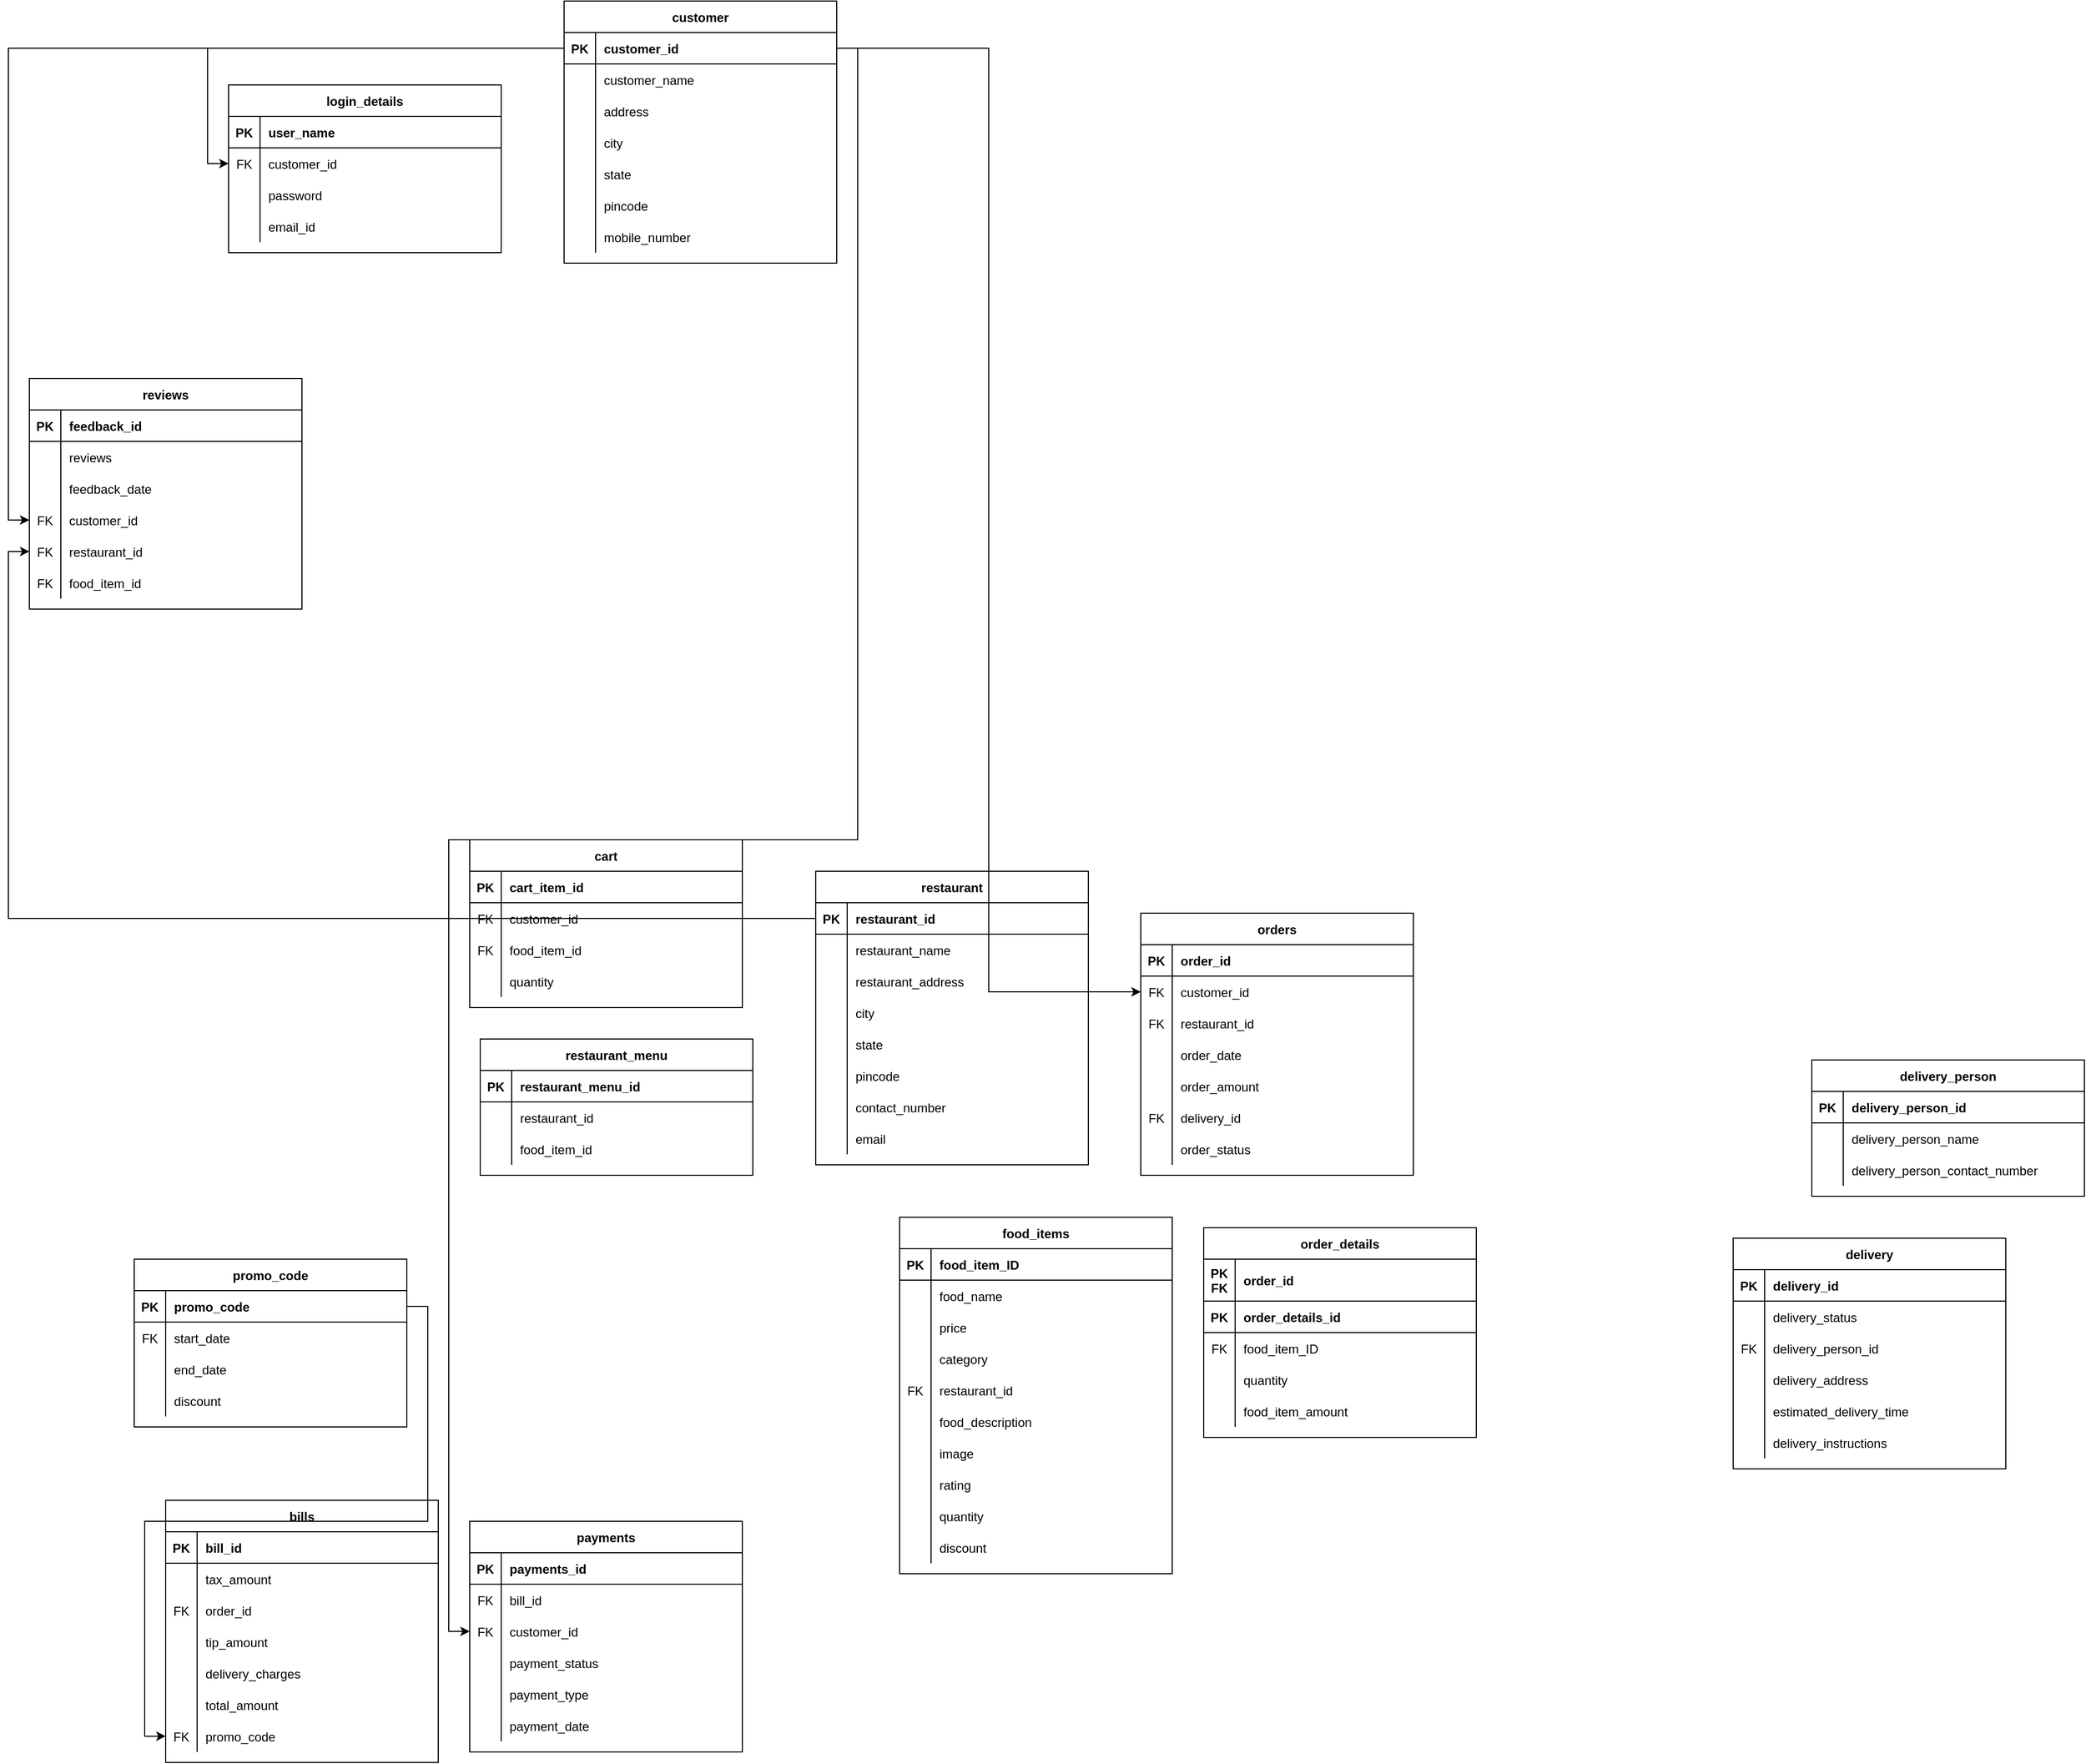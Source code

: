 <mxfile version="20.8.8" type="device"><diagram id="R2lEEEUBdFMjLlhIrx00" name="Page-1"><mxGraphModel dx="2163" dy="1816" grid="1" gridSize="10" guides="1" tooltips="1" connect="1" arrows="1" fold="1" page="1" pageScale="1" pageWidth="850" pageHeight="1100" math="0" shadow="0" extFonts="Permanent Marker^https://fonts.googleapis.com/css?family=Permanent+Marker"><root><mxCell id="0"/><mxCell id="1" parent="0"/><mxCell id="2p5ui2nvhxon1YQmsmFw-79" value="login_details" style="shape=table;startSize=30;container=1;collapsible=1;childLayout=tableLayout;fixedRows=1;rowLines=0;fontStyle=1;align=center;resizeLast=1;" parent="1" vertex="1"><mxGeometry x="-160" y="-230" width="260" height="160" as="geometry"/></mxCell><mxCell id="2p5ui2nvhxon1YQmsmFw-80" value="" style="shape=partialRectangle;collapsible=0;dropTarget=0;pointerEvents=0;fillColor=none;points=[[0,0.5],[1,0.5]];portConstraint=eastwest;top=0;left=0;right=0;bottom=1;" parent="2p5ui2nvhxon1YQmsmFw-79" vertex="1"><mxGeometry y="30" width="260" height="30" as="geometry"/></mxCell><mxCell id="2p5ui2nvhxon1YQmsmFw-81" value="PK" style="shape=partialRectangle;overflow=hidden;connectable=0;fillColor=none;top=0;left=0;bottom=0;right=0;fontStyle=1;" parent="2p5ui2nvhxon1YQmsmFw-80" vertex="1"><mxGeometry width="30" height="30" as="geometry"><mxRectangle width="30" height="30" as="alternateBounds"/></mxGeometry></mxCell><mxCell id="2p5ui2nvhxon1YQmsmFw-82" value="user_name" style="shape=partialRectangle;overflow=hidden;connectable=0;fillColor=none;top=0;left=0;bottom=0;right=0;align=left;spacingLeft=6;fontStyle=1;" parent="2p5ui2nvhxon1YQmsmFw-80" vertex="1"><mxGeometry x="30" width="230" height="30" as="geometry"><mxRectangle width="230" height="30" as="alternateBounds"/></mxGeometry></mxCell><mxCell id="2p5ui2nvhxon1YQmsmFw-83" value="" style="shape=partialRectangle;collapsible=0;dropTarget=0;pointerEvents=0;fillColor=none;points=[[0,0.5],[1,0.5]];portConstraint=eastwest;top=0;left=0;right=0;bottom=0;" parent="2p5ui2nvhxon1YQmsmFw-79" vertex="1"><mxGeometry y="60" width="260" height="30" as="geometry"/></mxCell><mxCell id="2p5ui2nvhxon1YQmsmFw-84" value="FK" style="shape=partialRectangle;overflow=hidden;connectable=0;fillColor=none;top=0;left=0;bottom=0;right=0;" parent="2p5ui2nvhxon1YQmsmFw-83" vertex="1"><mxGeometry width="30" height="30" as="geometry"><mxRectangle width="30" height="30" as="alternateBounds"/></mxGeometry></mxCell><mxCell id="2p5ui2nvhxon1YQmsmFw-85" value="customer_id" style="shape=partialRectangle;overflow=hidden;connectable=0;fillColor=none;top=0;left=0;bottom=0;right=0;align=left;spacingLeft=6;" parent="2p5ui2nvhxon1YQmsmFw-83" vertex="1"><mxGeometry x="30" width="230" height="30" as="geometry"><mxRectangle width="230" height="30" as="alternateBounds"/></mxGeometry></mxCell><mxCell id="2p5ui2nvhxon1YQmsmFw-92" value="" style="shape=partialRectangle;collapsible=0;dropTarget=0;pointerEvents=0;fillColor=none;points=[[0,0.5],[1,0.5]];portConstraint=eastwest;top=0;left=0;right=0;bottom=0;" parent="2p5ui2nvhxon1YQmsmFw-79" vertex="1"><mxGeometry y="90" width="260" height="30" as="geometry"/></mxCell><mxCell id="2p5ui2nvhxon1YQmsmFw-93" value="" style="shape=partialRectangle;overflow=hidden;connectable=0;fillColor=none;top=0;left=0;bottom=0;right=0;" parent="2p5ui2nvhxon1YQmsmFw-92" vertex="1"><mxGeometry width="30" height="30" as="geometry"><mxRectangle width="30" height="30" as="alternateBounds"/></mxGeometry></mxCell><mxCell id="2p5ui2nvhxon1YQmsmFw-94" value="password" style="shape=partialRectangle;overflow=hidden;connectable=0;fillColor=none;top=0;left=0;bottom=0;right=0;align=left;spacingLeft=6;" parent="2p5ui2nvhxon1YQmsmFw-92" vertex="1"><mxGeometry x="30" width="230" height="30" as="geometry"><mxRectangle width="230" height="30" as="alternateBounds"/></mxGeometry></mxCell><mxCell id="2p5ui2nvhxon1YQmsmFw-86" value="" style="shape=partialRectangle;collapsible=0;dropTarget=0;pointerEvents=0;fillColor=none;points=[[0,0.5],[1,0.5]];portConstraint=eastwest;top=0;left=0;right=0;bottom=0;" parent="2p5ui2nvhxon1YQmsmFw-79" vertex="1"><mxGeometry y="120" width="260" height="30" as="geometry"/></mxCell><mxCell id="2p5ui2nvhxon1YQmsmFw-87" value="" style="shape=partialRectangle;overflow=hidden;connectable=0;fillColor=none;top=0;left=0;bottom=0;right=0;" parent="2p5ui2nvhxon1YQmsmFw-86" vertex="1"><mxGeometry width="30" height="30" as="geometry"><mxRectangle width="30" height="30" as="alternateBounds"/></mxGeometry></mxCell><mxCell id="2p5ui2nvhxon1YQmsmFw-88" value="email_id" style="shape=partialRectangle;overflow=hidden;connectable=0;fillColor=none;top=0;left=0;bottom=0;right=0;align=left;spacingLeft=6;" parent="2p5ui2nvhxon1YQmsmFw-86" vertex="1"><mxGeometry x="30" width="230" height="30" as="geometry"><mxRectangle width="230" height="30" as="alternateBounds"/></mxGeometry></mxCell><mxCell id="4gEIu3TLvp48NamwzG4N-2" value="customer" style="shape=table;startSize=30;container=1;collapsible=1;childLayout=tableLayout;fixedRows=1;rowLines=0;fontStyle=1;align=center;resizeLast=1;" parent="1" vertex="1"><mxGeometry x="160" y="-310" width="260" height="250" as="geometry"/></mxCell><mxCell id="4gEIu3TLvp48NamwzG4N-3" value="" style="shape=partialRectangle;collapsible=0;dropTarget=0;pointerEvents=0;fillColor=none;points=[[0,0.5],[1,0.5]];portConstraint=eastwest;top=0;left=0;right=0;bottom=1;" parent="4gEIu3TLvp48NamwzG4N-2" vertex="1"><mxGeometry y="30" width="260" height="30" as="geometry"/></mxCell><mxCell id="4gEIu3TLvp48NamwzG4N-4" value="PK" style="shape=partialRectangle;overflow=hidden;connectable=0;fillColor=none;top=0;left=0;bottom=0;right=0;fontStyle=1;" parent="4gEIu3TLvp48NamwzG4N-3" vertex="1"><mxGeometry width="30" height="30" as="geometry"><mxRectangle width="30" height="30" as="alternateBounds"/></mxGeometry></mxCell><mxCell id="4gEIu3TLvp48NamwzG4N-5" value="customer_id" style="shape=partialRectangle;overflow=hidden;connectable=0;fillColor=none;top=0;left=0;bottom=0;right=0;align=left;spacingLeft=6;fontStyle=1;" parent="4gEIu3TLvp48NamwzG4N-3" vertex="1"><mxGeometry x="30" width="230" height="30" as="geometry"><mxRectangle width="230" height="30" as="alternateBounds"/></mxGeometry></mxCell><mxCell id="4gEIu3TLvp48NamwzG4N-6" value="" style="shape=partialRectangle;collapsible=0;dropTarget=0;pointerEvents=0;fillColor=none;points=[[0,0.5],[1,0.5]];portConstraint=eastwest;top=0;left=0;right=0;bottom=0;" parent="4gEIu3TLvp48NamwzG4N-2" vertex="1"><mxGeometry y="60" width="260" height="30" as="geometry"/></mxCell><mxCell id="4gEIu3TLvp48NamwzG4N-7" value="" style="shape=partialRectangle;overflow=hidden;connectable=0;fillColor=none;top=0;left=0;bottom=0;right=0;" parent="4gEIu3TLvp48NamwzG4N-6" vertex="1"><mxGeometry width="30" height="30" as="geometry"><mxRectangle width="30" height="30" as="alternateBounds"/></mxGeometry></mxCell><mxCell id="4gEIu3TLvp48NamwzG4N-8" value="customer_name" style="shape=partialRectangle;overflow=hidden;connectable=0;fillColor=none;top=0;left=0;bottom=0;right=0;align=left;spacingLeft=6;" parent="4gEIu3TLvp48NamwzG4N-6" vertex="1"><mxGeometry x="30" width="230" height="30" as="geometry"><mxRectangle width="230" height="30" as="alternateBounds"/></mxGeometry></mxCell><mxCell id="4gEIu3TLvp48NamwzG4N-9" value="" style="shape=partialRectangle;collapsible=0;dropTarget=0;pointerEvents=0;fillColor=none;points=[[0,0.5],[1,0.5]];portConstraint=eastwest;top=0;left=0;right=0;bottom=0;" parent="4gEIu3TLvp48NamwzG4N-2" vertex="1"><mxGeometry y="90" width="260" height="30" as="geometry"/></mxCell><mxCell id="4gEIu3TLvp48NamwzG4N-10" value="" style="shape=partialRectangle;overflow=hidden;connectable=0;fillColor=none;top=0;left=0;bottom=0;right=0;" parent="4gEIu3TLvp48NamwzG4N-9" vertex="1"><mxGeometry width="30" height="30" as="geometry"><mxRectangle width="30" height="30" as="alternateBounds"/></mxGeometry></mxCell><mxCell id="4gEIu3TLvp48NamwzG4N-11" value="address" style="shape=partialRectangle;overflow=hidden;connectable=0;fillColor=none;top=0;left=0;bottom=0;right=0;align=left;spacingLeft=6;" parent="4gEIu3TLvp48NamwzG4N-9" vertex="1"><mxGeometry x="30" width="230" height="30" as="geometry"><mxRectangle width="230" height="30" as="alternateBounds"/></mxGeometry></mxCell><mxCell id="4gEIu3TLvp48NamwzG4N-12" value="" style="shape=partialRectangle;collapsible=0;dropTarget=0;pointerEvents=0;fillColor=none;points=[[0,0.5],[1,0.5]];portConstraint=eastwest;top=0;left=0;right=0;bottom=0;" parent="4gEIu3TLvp48NamwzG4N-2" vertex="1"><mxGeometry y="120" width="260" height="30" as="geometry"/></mxCell><mxCell id="4gEIu3TLvp48NamwzG4N-13" value="" style="shape=partialRectangle;overflow=hidden;connectable=0;fillColor=none;top=0;left=0;bottom=0;right=0;" parent="4gEIu3TLvp48NamwzG4N-12" vertex="1"><mxGeometry width="30" height="30" as="geometry"><mxRectangle width="30" height="30" as="alternateBounds"/></mxGeometry></mxCell><mxCell id="4gEIu3TLvp48NamwzG4N-14" value="city" style="shape=partialRectangle;overflow=hidden;connectable=0;fillColor=none;top=0;left=0;bottom=0;right=0;align=left;spacingLeft=6;" parent="4gEIu3TLvp48NamwzG4N-12" vertex="1"><mxGeometry x="30" width="230" height="30" as="geometry"><mxRectangle width="230" height="30" as="alternateBounds"/></mxGeometry></mxCell><mxCell id="4gEIu3TLvp48NamwzG4N-18" value="" style="shape=partialRectangle;collapsible=0;dropTarget=0;pointerEvents=0;fillColor=none;points=[[0,0.5],[1,0.5]];portConstraint=eastwest;top=0;left=0;right=0;bottom=0;" parent="4gEIu3TLvp48NamwzG4N-2" vertex="1"><mxGeometry y="150" width="260" height="30" as="geometry"/></mxCell><mxCell id="4gEIu3TLvp48NamwzG4N-19" value="" style="shape=partialRectangle;overflow=hidden;connectable=0;fillColor=none;top=0;left=0;bottom=0;right=0;" parent="4gEIu3TLvp48NamwzG4N-18" vertex="1"><mxGeometry width="30" height="30" as="geometry"><mxRectangle width="30" height="30" as="alternateBounds"/></mxGeometry></mxCell><mxCell id="4gEIu3TLvp48NamwzG4N-20" value="state" style="shape=partialRectangle;overflow=hidden;connectable=0;fillColor=none;top=0;left=0;bottom=0;right=0;align=left;spacingLeft=6;" parent="4gEIu3TLvp48NamwzG4N-18" vertex="1"><mxGeometry x="30" width="230" height="30" as="geometry"><mxRectangle width="230" height="30" as="alternateBounds"/></mxGeometry></mxCell><mxCell id="4gEIu3TLvp48NamwzG4N-21" value="" style="shape=partialRectangle;collapsible=0;dropTarget=0;pointerEvents=0;fillColor=none;points=[[0,0.5],[1,0.5]];portConstraint=eastwest;top=0;left=0;right=0;bottom=0;" parent="4gEIu3TLvp48NamwzG4N-2" vertex="1"><mxGeometry y="180" width="260" height="30" as="geometry"/></mxCell><mxCell id="4gEIu3TLvp48NamwzG4N-22" value="" style="shape=partialRectangle;overflow=hidden;connectable=0;fillColor=none;top=0;left=0;bottom=0;right=0;" parent="4gEIu3TLvp48NamwzG4N-21" vertex="1"><mxGeometry width="30" height="30" as="geometry"><mxRectangle width="30" height="30" as="alternateBounds"/></mxGeometry></mxCell><mxCell id="4gEIu3TLvp48NamwzG4N-23" value="pincode" style="shape=partialRectangle;overflow=hidden;connectable=0;fillColor=none;top=0;left=0;bottom=0;right=0;align=left;spacingLeft=6;" parent="4gEIu3TLvp48NamwzG4N-21" vertex="1"><mxGeometry x="30" width="230" height="30" as="geometry"><mxRectangle width="230" height="30" as="alternateBounds"/></mxGeometry></mxCell><mxCell id="4gEIu3TLvp48NamwzG4N-24" value="" style="shape=partialRectangle;collapsible=0;dropTarget=0;pointerEvents=0;fillColor=none;points=[[0,0.5],[1,0.5]];portConstraint=eastwest;top=0;left=0;right=0;bottom=0;" parent="4gEIu3TLvp48NamwzG4N-2" vertex="1"><mxGeometry y="210" width="260" height="30" as="geometry"/></mxCell><mxCell id="4gEIu3TLvp48NamwzG4N-25" value="" style="shape=partialRectangle;overflow=hidden;connectable=0;fillColor=none;top=0;left=0;bottom=0;right=0;" parent="4gEIu3TLvp48NamwzG4N-24" vertex="1"><mxGeometry width="30" height="30" as="geometry"><mxRectangle width="30" height="30" as="alternateBounds"/></mxGeometry></mxCell><mxCell id="4gEIu3TLvp48NamwzG4N-26" value="mobile_number" style="shape=partialRectangle;overflow=hidden;connectable=0;fillColor=none;top=0;left=0;bottom=0;right=0;align=left;spacingLeft=6;" parent="4gEIu3TLvp48NamwzG4N-24" vertex="1"><mxGeometry x="30" width="230" height="30" as="geometry"><mxRectangle width="230" height="30" as="alternateBounds"/></mxGeometry></mxCell><mxCell id="4gEIu3TLvp48NamwzG4N-33" value="reviews" style="shape=table;startSize=30;container=1;collapsible=1;childLayout=tableLayout;fixedRows=1;rowLines=0;fontStyle=1;align=center;resizeLast=1;" parent="1" vertex="1"><mxGeometry x="-350" y="50" width="260" height="220" as="geometry"/></mxCell><mxCell id="4gEIu3TLvp48NamwzG4N-34" value="" style="shape=partialRectangle;collapsible=0;dropTarget=0;pointerEvents=0;fillColor=none;points=[[0,0.5],[1,0.5]];portConstraint=eastwest;top=0;left=0;right=0;bottom=1;" parent="4gEIu3TLvp48NamwzG4N-33" vertex="1"><mxGeometry y="30" width="260" height="30" as="geometry"/></mxCell><mxCell id="4gEIu3TLvp48NamwzG4N-35" value="PK" style="shape=partialRectangle;overflow=hidden;connectable=0;fillColor=none;top=0;left=0;bottom=0;right=0;fontStyle=1;" parent="4gEIu3TLvp48NamwzG4N-34" vertex="1"><mxGeometry width="30" height="30" as="geometry"><mxRectangle width="30" height="30" as="alternateBounds"/></mxGeometry></mxCell><mxCell id="4gEIu3TLvp48NamwzG4N-36" value="feedback_id" style="shape=partialRectangle;overflow=hidden;connectable=0;fillColor=none;top=0;left=0;bottom=0;right=0;align=left;spacingLeft=6;fontStyle=1;" parent="4gEIu3TLvp48NamwzG4N-34" vertex="1"><mxGeometry x="30" width="230" height="30" as="geometry"><mxRectangle width="230" height="30" as="alternateBounds"/></mxGeometry></mxCell><mxCell id="4gEIu3TLvp48NamwzG4N-37" value="" style="shape=partialRectangle;collapsible=0;dropTarget=0;pointerEvents=0;fillColor=none;points=[[0,0.5],[1,0.5]];portConstraint=eastwest;top=0;left=0;right=0;bottom=0;" parent="4gEIu3TLvp48NamwzG4N-33" vertex="1"><mxGeometry y="60" width="260" height="30" as="geometry"/></mxCell><mxCell id="4gEIu3TLvp48NamwzG4N-38" value="" style="shape=partialRectangle;overflow=hidden;connectable=0;fillColor=none;top=0;left=0;bottom=0;right=0;" parent="4gEIu3TLvp48NamwzG4N-37" vertex="1"><mxGeometry width="30" height="30" as="geometry"><mxRectangle width="30" height="30" as="alternateBounds"/></mxGeometry></mxCell><mxCell id="4gEIu3TLvp48NamwzG4N-39" value="reviews" style="shape=partialRectangle;overflow=hidden;connectable=0;fillColor=none;top=0;left=0;bottom=0;right=0;align=left;spacingLeft=6;" parent="4gEIu3TLvp48NamwzG4N-37" vertex="1"><mxGeometry x="30" width="230" height="30" as="geometry"><mxRectangle width="230" height="30" as="alternateBounds"/></mxGeometry></mxCell><mxCell id="4gEIu3TLvp48NamwzG4N-43" value="" style="shape=partialRectangle;collapsible=0;dropTarget=0;pointerEvents=0;fillColor=none;points=[[0,0.5],[1,0.5]];portConstraint=eastwest;top=0;left=0;right=0;bottom=0;" parent="4gEIu3TLvp48NamwzG4N-33" vertex="1"><mxGeometry y="90" width="260" height="30" as="geometry"/></mxCell><mxCell id="4gEIu3TLvp48NamwzG4N-44" value="" style="shape=partialRectangle;overflow=hidden;connectable=0;fillColor=none;top=0;left=0;bottom=0;right=0;" parent="4gEIu3TLvp48NamwzG4N-43" vertex="1"><mxGeometry width="30" height="30" as="geometry"><mxRectangle width="30" height="30" as="alternateBounds"/></mxGeometry></mxCell><mxCell id="4gEIu3TLvp48NamwzG4N-45" value="feedback_date" style="shape=partialRectangle;overflow=hidden;connectable=0;fillColor=none;top=0;left=0;bottom=0;right=0;align=left;spacingLeft=6;" parent="4gEIu3TLvp48NamwzG4N-43" vertex="1"><mxGeometry x="30" width="230" height="30" as="geometry"><mxRectangle width="230" height="30" as="alternateBounds"/></mxGeometry></mxCell><mxCell id="4gEIu3TLvp48NamwzG4N-46" value="" style="shape=partialRectangle;collapsible=0;dropTarget=0;pointerEvents=0;fillColor=none;points=[[0,0.5],[1,0.5]];portConstraint=eastwest;top=0;left=0;right=0;bottom=0;" parent="4gEIu3TLvp48NamwzG4N-33" vertex="1"><mxGeometry y="120" width="260" height="30" as="geometry"/></mxCell><mxCell id="4gEIu3TLvp48NamwzG4N-47" value="FK" style="shape=partialRectangle;overflow=hidden;connectable=0;fillColor=none;top=0;left=0;bottom=0;right=0;" parent="4gEIu3TLvp48NamwzG4N-46" vertex="1"><mxGeometry width="30" height="30" as="geometry"><mxRectangle width="30" height="30" as="alternateBounds"/></mxGeometry></mxCell><mxCell id="4gEIu3TLvp48NamwzG4N-48" value="customer_id" style="shape=partialRectangle;overflow=hidden;connectable=0;fillColor=none;top=0;left=0;bottom=0;right=0;align=left;spacingLeft=6;" parent="4gEIu3TLvp48NamwzG4N-46" vertex="1"><mxGeometry x="30" width="230" height="30" as="geometry"><mxRectangle width="230" height="30" as="alternateBounds"/></mxGeometry></mxCell><mxCell id="4gEIu3TLvp48NamwzG4N-49" value="" style="shape=partialRectangle;collapsible=0;dropTarget=0;pointerEvents=0;fillColor=none;points=[[0,0.5],[1,0.5]];portConstraint=eastwest;top=0;left=0;right=0;bottom=0;" parent="4gEIu3TLvp48NamwzG4N-33" vertex="1"><mxGeometry y="150" width="260" height="30" as="geometry"/></mxCell><mxCell id="4gEIu3TLvp48NamwzG4N-50" value="FK" style="shape=partialRectangle;overflow=hidden;connectable=0;fillColor=none;top=0;left=0;bottom=0;right=0;" parent="4gEIu3TLvp48NamwzG4N-49" vertex="1"><mxGeometry width="30" height="30" as="geometry"><mxRectangle width="30" height="30" as="alternateBounds"/></mxGeometry></mxCell><mxCell id="4gEIu3TLvp48NamwzG4N-51" value="restaurant_id" style="shape=partialRectangle;overflow=hidden;connectable=0;fillColor=none;top=0;left=0;bottom=0;right=0;align=left;spacingLeft=6;" parent="4gEIu3TLvp48NamwzG4N-49" vertex="1"><mxGeometry x="30" width="230" height="30" as="geometry"><mxRectangle width="230" height="30" as="alternateBounds"/></mxGeometry></mxCell><mxCell id="4gEIu3TLvp48NamwzG4N-52" value="" style="shape=partialRectangle;collapsible=0;dropTarget=0;pointerEvents=0;fillColor=none;points=[[0,0.5],[1,0.5]];portConstraint=eastwest;top=0;left=0;right=0;bottom=0;" parent="4gEIu3TLvp48NamwzG4N-33" vertex="1"><mxGeometry y="180" width="260" height="30" as="geometry"/></mxCell><mxCell id="4gEIu3TLvp48NamwzG4N-53" value="FK" style="shape=partialRectangle;overflow=hidden;connectable=0;fillColor=none;top=0;left=0;bottom=0;right=0;" parent="4gEIu3TLvp48NamwzG4N-52" vertex="1"><mxGeometry width="30" height="30" as="geometry"><mxRectangle width="30" height="30" as="alternateBounds"/></mxGeometry></mxCell><mxCell id="4gEIu3TLvp48NamwzG4N-54" value="food_item_id" style="shape=partialRectangle;overflow=hidden;connectable=0;fillColor=none;top=0;left=0;bottom=0;right=0;align=left;spacingLeft=6;" parent="4gEIu3TLvp48NamwzG4N-52" vertex="1"><mxGeometry x="30" width="230" height="30" as="geometry"><mxRectangle width="230" height="30" as="alternateBounds"/></mxGeometry></mxCell><mxCell id="4gEIu3TLvp48NamwzG4N-55" value="food_items" style="shape=table;startSize=30;container=1;collapsible=1;childLayout=tableLayout;fixedRows=1;rowLines=0;fontStyle=1;align=center;resizeLast=1;" parent="1" vertex="1"><mxGeometry x="480" y="850" width="260" height="340" as="geometry"/></mxCell><mxCell id="4gEIu3TLvp48NamwzG4N-56" value="" style="shape=partialRectangle;collapsible=0;dropTarget=0;pointerEvents=0;fillColor=none;points=[[0,0.5],[1,0.5]];portConstraint=eastwest;top=0;left=0;right=0;bottom=1;" parent="4gEIu3TLvp48NamwzG4N-55" vertex="1"><mxGeometry y="30" width="260" height="30" as="geometry"/></mxCell><mxCell id="4gEIu3TLvp48NamwzG4N-57" value="PK" style="shape=partialRectangle;overflow=hidden;connectable=0;fillColor=none;top=0;left=0;bottom=0;right=0;fontStyle=1;" parent="4gEIu3TLvp48NamwzG4N-56" vertex="1"><mxGeometry width="30" height="30" as="geometry"><mxRectangle width="30" height="30" as="alternateBounds"/></mxGeometry></mxCell><mxCell id="4gEIu3TLvp48NamwzG4N-58" value="food_item_ID" style="shape=partialRectangle;overflow=hidden;connectable=0;fillColor=none;top=0;left=0;bottom=0;right=0;align=left;spacingLeft=6;fontStyle=1;" parent="4gEIu3TLvp48NamwzG4N-56" vertex="1"><mxGeometry x="30" width="230" height="30" as="geometry"><mxRectangle width="230" height="30" as="alternateBounds"/></mxGeometry></mxCell><mxCell id="4gEIu3TLvp48NamwzG4N-59" value="" style="shape=partialRectangle;collapsible=0;dropTarget=0;pointerEvents=0;fillColor=none;points=[[0,0.5],[1,0.5]];portConstraint=eastwest;top=0;left=0;right=0;bottom=0;" parent="4gEIu3TLvp48NamwzG4N-55" vertex="1"><mxGeometry y="60" width="260" height="30" as="geometry"/></mxCell><mxCell id="4gEIu3TLvp48NamwzG4N-60" value="" style="shape=partialRectangle;overflow=hidden;connectable=0;fillColor=none;top=0;left=0;bottom=0;right=0;" parent="4gEIu3TLvp48NamwzG4N-59" vertex="1"><mxGeometry width="30" height="30" as="geometry"><mxRectangle width="30" height="30" as="alternateBounds"/></mxGeometry></mxCell><mxCell id="4gEIu3TLvp48NamwzG4N-61" value="food_name" style="shape=partialRectangle;overflow=hidden;connectable=0;fillColor=none;top=0;left=0;bottom=0;right=0;align=left;spacingLeft=6;" parent="4gEIu3TLvp48NamwzG4N-59" vertex="1"><mxGeometry x="30" width="230" height="30" as="geometry"><mxRectangle width="230" height="30" as="alternateBounds"/></mxGeometry></mxCell><mxCell id="4gEIu3TLvp48NamwzG4N-62" value="" style="shape=partialRectangle;collapsible=0;dropTarget=0;pointerEvents=0;fillColor=none;points=[[0,0.5],[1,0.5]];portConstraint=eastwest;top=0;left=0;right=0;bottom=0;" parent="4gEIu3TLvp48NamwzG4N-55" vertex="1"><mxGeometry y="90" width="260" height="30" as="geometry"/></mxCell><mxCell id="4gEIu3TLvp48NamwzG4N-63" value="" style="shape=partialRectangle;overflow=hidden;connectable=0;fillColor=none;top=0;left=0;bottom=0;right=0;" parent="4gEIu3TLvp48NamwzG4N-62" vertex="1"><mxGeometry width="30" height="30" as="geometry"><mxRectangle width="30" height="30" as="alternateBounds"/></mxGeometry></mxCell><mxCell id="4gEIu3TLvp48NamwzG4N-64" value="price" style="shape=partialRectangle;overflow=hidden;connectable=0;fillColor=none;top=0;left=0;bottom=0;right=0;align=left;spacingLeft=6;" parent="4gEIu3TLvp48NamwzG4N-62" vertex="1"><mxGeometry x="30" width="230" height="30" as="geometry"><mxRectangle width="230" height="30" as="alternateBounds"/></mxGeometry></mxCell><mxCell id="4gEIu3TLvp48NamwzG4N-65" value="" style="shape=partialRectangle;collapsible=0;dropTarget=0;pointerEvents=0;fillColor=none;points=[[0,0.5],[1,0.5]];portConstraint=eastwest;top=0;left=0;right=0;bottom=0;" parent="4gEIu3TLvp48NamwzG4N-55" vertex="1"><mxGeometry y="120" width="260" height="30" as="geometry"/></mxCell><mxCell id="4gEIu3TLvp48NamwzG4N-66" value="" style="shape=partialRectangle;overflow=hidden;connectable=0;fillColor=none;top=0;left=0;bottom=0;right=0;" parent="4gEIu3TLvp48NamwzG4N-65" vertex="1"><mxGeometry width="30" height="30" as="geometry"><mxRectangle width="30" height="30" as="alternateBounds"/></mxGeometry></mxCell><mxCell id="4gEIu3TLvp48NamwzG4N-67" value="category" style="shape=partialRectangle;overflow=hidden;connectable=0;fillColor=none;top=0;left=0;bottom=0;right=0;align=left;spacingLeft=6;" parent="4gEIu3TLvp48NamwzG4N-65" vertex="1"><mxGeometry x="30" width="230" height="30" as="geometry"><mxRectangle width="230" height="30" as="alternateBounds"/></mxGeometry></mxCell><mxCell id="4gEIu3TLvp48NamwzG4N-68" value="" style="shape=partialRectangle;collapsible=0;dropTarget=0;pointerEvents=0;fillColor=none;points=[[0,0.5],[1,0.5]];portConstraint=eastwest;top=0;left=0;right=0;bottom=0;" parent="4gEIu3TLvp48NamwzG4N-55" vertex="1"><mxGeometry y="150" width="260" height="30" as="geometry"/></mxCell><mxCell id="4gEIu3TLvp48NamwzG4N-69" value="FK" style="shape=partialRectangle;overflow=hidden;connectable=0;fillColor=none;top=0;left=0;bottom=0;right=0;" parent="4gEIu3TLvp48NamwzG4N-68" vertex="1"><mxGeometry width="30" height="30" as="geometry"><mxRectangle width="30" height="30" as="alternateBounds"/></mxGeometry></mxCell><mxCell id="4gEIu3TLvp48NamwzG4N-70" value="restaurant_id" style="shape=partialRectangle;overflow=hidden;connectable=0;fillColor=none;top=0;left=0;bottom=0;right=0;align=left;spacingLeft=6;" parent="4gEIu3TLvp48NamwzG4N-68" vertex="1"><mxGeometry x="30" width="230" height="30" as="geometry"><mxRectangle width="230" height="30" as="alternateBounds"/></mxGeometry></mxCell><mxCell id="4gEIu3TLvp48NamwzG4N-71" value="" style="shape=partialRectangle;collapsible=0;dropTarget=0;pointerEvents=0;fillColor=none;points=[[0,0.5],[1,0.5]];portConstraint=eastwest;top=0;left=0;right=0;bottom=0;" parent="4gEIu3TLvp48NamwzG4N-55" vertex="1"><mxGeometry y="180" width="260" height="30" as="geometry"/></mxCell><mxCell id="4gEIu3TLvp48NamwzG4N-72" value="" style="shape=partialRectangle;overflow=hidden;connectable=0;fillColor=none;top=0;left=0;bottom=0;right=0;" parent="4gEIu3TLvp48NamwzG4N-71" vertex="1"><mxGeometry width="30" height="30" as="geometry"><mxRectangle width="30" height="30" as="alternateBounds"/></mxGeometry></mxCell><mxCell id="4gEIu3TLvp48NamwzG4N-73" value="food_description" style="shape=partialRectangle;overflow=hidden;connectable=0;fillColor=none;top=0;left=0;bottom=0;right=0;align=left;spacingLeft=6;" parent="4gEIu3TLvp48NamwzG4N-71" vertex="1"><mxGeometry x="30" width="230" height="30" as="geometry"><mxRectangle width="230" height="30" as="alternateBounds"/></mxGeometry></mxCell><mxCell id="o7lCRT7ms8tn6sIuJaWM-5" value="" style="shape=partialRectangle;collapsible=0;dropTarget=0;pointerEvents=0;fillColor=none;points=[[0,0.5],[1,0.5]];portConstraint=eastwest;top=0;left=0;right=0;bottom=0;" vertex="1" parent="4gEIu3TLvp48NamwzG4N-55"><mxGeometry y="210" width="260" height="30" as="geometry"/></mxCell><mxCell id="o7lCRT7ms8tn6sIuJaWM-6" value="" style="shape=partialRectangle;overflow=hidden;connectable=0;fillColor=none;top=0;left=0;bottom=0;right=0;" vertex="1" parent="o7lCRT7ms8tn6sIuJaWM-5"><mxGeometry width="30" height="30" as="geometry"><mxRectangle width="30" height="30" as="alternateBounds"/></mxGeometry></mxCell><mxCell id="o7lCRT7ms8tn6sIuJaWM-7" value="image" style="shape=partialRectangle;overflow=hidden;connectable=0;fillColor=none;top=0;left=0;bottom=0;right=0;align=left;spacingLeft=6;" vertex="1" parent="o7lCRT7ms8tn6sIuJaWM-5"><mxGeometry x="30" width="230" height="30" as="geometry"><mxRectangle width="230" height="30" as="alternateBounds"/></mxGeometry></mxCell><mxCell id="o7lCRT7ms8tn6sIuJaWM-8" value="" style="shape=partialRectangle;collapsible=0;dropTarget=0;pointerEvents=0;fillColor=none;points=[[0,0.5],[1,0.5]];portConstraint=eastwest;top=0;left=0;right=0;bottom=0;" vertex="1" parent="4gEIu3TLvp48NamwzG4N-55"><mxGeometry y="240" width="260" height="30" as="geometry"/></mxCell><mxCell id="o7lCRT7ms8tn6sIuJaWM-9" value="" style="shape=partialRectangle;overflow=hidden;connectable=0;fillColor=none;top=0;left=0;bottom=0;right=0;" vertex="1" parent="o7lCRT7ms8tn6sIuJaWM-8"><mxGeometry width="30" height="30" as="geometry"><mxRectangle width="30" height="30" as="alternateBounds"/></mxGeometry></mxCell><mxCell id="o7lCRT7ms8tn6sIuJaWM-10" value="rating" style="shape=partialRectangle;overflow=hidden;connectable=0;fillColor=none;top=0;left=0;bottom=0;right=0;align=left;spacingLeft=6;" vertex="1" parent="o7lCRT7ms8tn6sIuJaWM-8"><mxGeometry x="30" width="230" height="30" as="geometry"><mxRectangle width="230" height="30" as="alternateBounds"/></mxGeometry></mxCell><mxCell id="o7lCRT7ms8tn6sIuJaWM-11" value="" style="shape=partialRectangle;collapsible=0;dropTarget=0;pointerEvents=0;fillColor=none;points=[[0,0.5],[1,0.5]];portConstraint=eastwest;top=0;left=0;right=0;bottom=0;" vertex="1" parent="4gEIu3TLvp48NamwzG4N-55"><mxGeometry y="270" width="260" height="30" as="geometry"/></mxCell><mxCell id="o7lCRT7ms8tn6sIuJaWM-12" value="" style="shape=partialRectangle;overflow=hidden;connectable=0;fillColor=none;top=0;left=0;bottom=0;right=0;" vertex="1" parent="o7lCRT7ms8tn6sIuJaWM-11"><mxGeometry width="30" height="30" as="geometry"><mxRectangle width="30" height="30" as="alternateBounds"/></mxGeometry></mxCell><mxCell id="o7lCRT7ms8tn6sIuJaWM-13" value="quantity" style="shape=partialRectangle;overflow=hidden;connectable=0;fillColor=none;top=0;left=0;bottom=0;right=0;align=left;spacingLeft=6;" vertex="1" parent="o7lCRT7ms8tn6sIuJaWM-11"><mxGeometry x="30" width="230" height="30" as="geometry"><mxRectangle width="230" height="30" as="alternateBounds"/></mxGeometry></mxCell><mxCell id="o7lCRT7ms8tn6sIuJaWM-14" value="" style="shape=partialRectangle;collapsible=0;dropTarget=0;pointerEvents=0;fillColor=none;points=[[0,0.5],[1,0.5]];portConstraint=eastwest;top=0;left=0;right=0;bottom=0;" vertex="1" parent="4gEIu3TLvp48NamwzG4N-55"><mxGeometry y="300" width="260" height="30" as="geometry"/></mxCell><mxCell id="o7lCRT7ms8tn6sIuJaWM-15" value="" style="shape=partialRectangle;overflow=hidden;connectable=0;fillColor=none;top=0;left=0;bottom=0;right=0;" vertex="1" parent="o7lCRT7ms8tn6sIuJaWM-14"><mxGeometry width="30" height="30" as="geometry"><mxRectangle width="30" height="30" as="alternateBounds"/></mxGeometry></mxCell><mxCell id="o7lCRT7ms8tn6sIuJaWM-16" value="discount" style="shape=partialRectangle;overflow=hidden;connectable=0;fillColor=none;top=0;left=0;bottom=0;right=0;align=left;spacingLeft=6;" vertex="1" parent="o7lCRT7ms8tn6sIuJaWM-14"><mxGeometry x="30" width="230" height="30" as="geometry"><mxRectangle width="230" height="30" as="alternateBounds"/></mxGeometry></mxCell><mxCell id="4gEIu3TLvp48NamwzG4N-77" value="order_details" style="shape=table;startSize=30;container=1;collapsible=1;childLayout=tableLayout;fixedRows=1;rowLines=0;fontStyle=1;align=center;resizeLast=1;" parent="1" vertex="1"><mxGeometry x="770" y="860" width="260" height="200" as="geometry"/></mxCell><mxCell id="4gEIu3TLvp48NamwzG4N-78" value="" style="shape=partialRectangle;collapsible=0;dropTarget=0;pointerEvents=0;fillColor=none;points=[[0,0.5],[1,0.5]];portConstraint=eastwest;top=0;left=0;right=0;bottom=1;" parent="4gEIu3TLvp48NamwzG4N-77" vertex="1"><mxGeometry y="30" width="260" height="40" as="geometry"/></mxCell><mxCell id="4gEIu3TLvp48NamwzG4N-79" value="PK&#10;FK" style="shape=partialRectangle;overflow=hidden;connectable=0;fillColor=none;top=0;left=0;bottom=0;right=0;fontStyle=1;" parent="4gEIu3TLvp48NamwzG4N-78" vertex="1"><mxGeometry width="30" height="40" as="geometry"><mxRectangle width="30" height="40" as="alternateBounds"/></mxGeometry></mxCell><mxCell id="4gEIu3TLvp48NamwzG4N-80" value="order_id" style="shape=partialRectangle;overflow=hidden;connectable=0;fillColor=none;top=0;left=0;bottom=0;right=0;align=left;spacingLeft=6;fontStyle=1;" parent="4gEIu3TLvp48NamwzG4N-78" vertex="1"><mxGeometry x="30" width="230" height="40" as="geometry"><mxRectangle width="230" height="40" as="alternateBounds"/></mxGeometry></mxCell><mxCell id="4gEIu3TLvp48NamwzG4N-96" value="" style="shape=partialRectangle;collapsible=0;dropTarget=0;pointerEvents=0;fillColor=none;points=[[0,0.5],[1,0.5]];portConstraint=eastwest;top=0;left=0;right=0;bottom=1;" parent="4gEIu3TLvp48NamwzG4N-77" vertex="1"><mxGeometry y="70" width="260" height="30" as="geometry"/></mxCell><mxCell id="4gEIu3TLvp48NamwzG4N-97" value="PK" style="shape=partialRectangle;overflow=hidden;connectable=0;fillColor=none;top=0;left=0;bottom=0;right=0;fontStyle=1;" parent="4gEIu3TLvp48NamwzG4N-96" vertex="1"><mxGeometry width="30" height="30" as="geometry"><mxRectangle width="30" height="30" as="alternateBounds"/></mxGeometry></mxCell><mxCell id="4gEIu3TLvp48NamwzG4N-98" value="order_details_id" style="shape=partialRectangle;overflow=hidden;connectable=0;fillColor=none;top=0;left=0;bottom=0;right=0;align=left;spacingLeft=6;fontStyle=1;" parent="4gEIu3TLvp48NamwzG4N-96" vertex="1"><mxGeometry x="30" width="230" height="30" as="geometry"><mxRectangle width="230" height="30" as="alternateBounds"/></mxGeometry></mxCell><mxCell id="4gEIu3TLvp48NamwzG4N-81" value="" style="shape=partialRectangle;collapsible=0;dropTarget=0;pointerEvents=0;fillColor=none;points=[[0,0.5],[1,0.5]];portConstraint=eastwest;top=0;left=0;right=0;bottom=0;" parent="4gEIu3TLvp48NamwzG4N-77" vertex="1"><mxGeometry y="100" width="260" height="30" as="geometry"/></mxCell><mxCell id="4gEIu3TLvp48NamwzG4N-82" value="FK" style="shape=partialRectangle;overflow=hidden;connectable=0;fillColor=none;top=0;left=0;bottom=0;right=0;" parent="4gEIu3TLvp48NamwzG4N-81" vertex="1"><mxGeometry width="30" height="30" as="geometry"><mxRectangle width="30" height="30" as="alternateBounds"/></mxGeometry></mxCell><mxCell id="4gEIu3TLvp48NamwzG4N-83" value="food_item_ID" style="shape=partialRectangle;overflow=hidden;connectable=0;fillColor=none;top=0;left=0;bottom=0;right=0;align=left;spacingLeft=6;" parent="4gEIu3TLvp48NamwzG4N-81" vertex="1"><mxGeometry x="30" width="230" height="30" as="geometry"><mxRectangle width="230" height="30" as="alternateBounds"/></mxGeometry></mxCell><mxCell id="4gEIu3TLvp48NamwzG4N-84" value="" style="shape=partialRectangle;collapsible=0;dropTarget=0;pointerEvents=0;fillColor=none;points=[[0,0.5],[1,0.5]];portConstraint=eastwest;top=0;left=0;right=0;bottom=0;" parent="4gEIu3TLvp48NamwzG4N-77" vertex="1"><mxGeometry y="130" width="260" height="30" as="geometry"/></mxCell><mxCell id="4gEIu3TLvp48NamwzG4N-85" value="" style="shape=partialRectangle;overflow=hidden;connectable=0;fillColor=none;top=0;left=0;bottom=0;right=0;" parent="4gEIu3TLvp48NamwzG4N-84" vertex="1"><mxGeometry width="30" height="30" as="geometry"><mxRectangle width="30" height="30" as="alternateBounds"/></mxGeometry></mxCell><mxCell id="4gEIu3TLvp48NamwzG4N-86" value="quantity" style="shape=partialRectangle;overflow=hidden;connectable=0;fillColor=none;top=0;left=0;bottom=0;right=0;align=left;spacingLeft=6;" parent="4gEIu3TLvp48NamwzG4N-84" vertex="1"><mxGeometry x="30" width="230" height="30" as="geometry"><mxRectangle width="230" height="30" as="alternateBounds"/></mxGeometry></mxCell><mxCell id="4gEIu3TLvp48NamwzG4N-87" value="" style="shape=partialRectangle;collapsible=0;dropTarget=0;pointerEvents=0;fillColor=none;points=[[0,0.5],[1,0.5]];portConstraint=eastwest;top=0;left=0;right=0;bottom=0;" parent="4gEIu3TLvp48NamwzG4N-77" vertex="1"><mxGeometry y="160" width="260" height="30" as="geometry"/></mxCell><mxCell id="4gEIu3TLvp48NamwzG4N-88" value="" style="shape=partialRectangle;overflow=hidden;connectable=0;fillColor=none;top=0;left=0;bottom=0;right=0;" parent="4gEIu3TLvp48NamwzG4N-87" vertex="1"><mxGeometry width="30" height="30" as="geometry"><mxRectangle width="30" height="30" as="alternateBounds"/></mxGeometry></mxCell><mxCell id="4gEIu3TLvp48NamwzG4N-89" value="food_item_amount" style="shape=partialRectangle;overflow=hidden;connectable=0;fillColor=none;top=0;left=0;bottom=0;right=0;align=left;spacingLeft=6;" parent="4gEIu3TLvp48NamwzG4N-87" vertex="1"><mxGeometry x="30" width="230" height="30" as="geometry"><mxRectangle width="230" height="30" as="alternateBounds"/></mxGeometry></mxCell><mxCell id="4gEIu3TLvp48NamwzG4N-99" value="orders" style="shape=table;startSize=30;container=1;collapsible=1;childLayout=tableLayout;fixedRows=1;rowLines=0;fontStyle=1;align=center;resizeLast=1;" parent="1" vertex="1"><mxGeometry x="710" y="560" width="260" height="250" as="geometry"/></mxCell><mxCell id="4gEIu3TLvp48NamwzG4N-103" value="" style="shape=partialRectangle;collapsible=0;dropTarget=0;pointerEvents=0;fillColor=none;points=[[0,0.5],[1,0.5]];portConstraint=eastwest;top=0;left=0;right=0;bottom=1;" parent="4gEIu3TLvp48NamwzG4N-99" vertex="1"><mxGeometry y="30" width="260" height="30" as="geometry"/></mxCell><mxCell id="4gEIu3TLvp48NamwzG4N-104" value="PK" style="shape=partialRectangle;overflow=hidden;connectable=0;fillColor=none;top=0;left=0;bottom=0;right=0;fontStyle=1;" parent="4gEIu3TLvp48NamwzG4N-103" vertex="1"><mxGeometry width="30" height="30" as="geometry"><mxRectangle width="30" height="30" as="alternateBounds"/></mxGeometry></mxCell><mxCell id="4gEIu3TLvp48NamwzG4N-105" value="order_id" style="shape=partialRectangle;overflow=hidden;connectable=0;fillColor=none;top=0;left=0;bottom=0;right=0;align=left;spacingLeft=6;fontStyle=1;" parent="4gEIu3TLvp48NamwzG4N-103" vertex="1"><mxGeometry x="30" width="230" height="30" as="geometry"><mxRectangle width="230" height="30" as="alternateBounds"/></mxGeometry></mxCell><mxCell id="4gEIu3TLvp48NamwzG4N-106" value="" style="shape=partialRectangle;collapsible=0;dropTarget=0;pointerEvents=0;fillColor=none;points=[[0,0.5],[1,0.5]];portConstraint=eastwest;top=0;left=0;right=0;bottom=0;" parent="4gEIu3TLvp48NamwzG4N-99" vertex="1"><mxGeometry y="60" width="260" height="30" as="geometry"/></mxCell><mxCell id="4gEIu3TLvp48NamwzG4N-107" value="FK" style="shape=partialRectangle;overflow=hidden;connectable=0;fillColor=none;top=0;left=0;bottom=0;right=0;" parent="4gEIu3TLvp48NamwzG4N-106" vertex="1"><mxGeometry width="30" height="30" as="geometry"><mxRectangle width="30" height="30" as="alternateBounds"/></mxGeometry></mxCell><mxCell id="4gEIu3TLvp48NamwzG4N-108" value="customer_id" style="shape=partialRectangle;overflow=hidden;connectable=0;fillColor=none;top=0;left=0;bottom=0;right=0;align=left;spacingLeft=6;" parent="4gEIu3TLvp48NamwzG4N-106" vertex="1"><mxGeometry x="30" width="230" height="30" as="geometry"><mxRectangle width="230" height="30" as="alternateBounds"/></mxGeometry></mxCell><mxCell id="4gEIu3TLvp48NamwzG4N-109" value="" style="shape=partialRectangle;collapsible=0;dropTarget=0;pointerEvents=0;fillColor=none;points=[[0,0.5],[1,0.5]];portConstraint=eastwest;top=0;left=0;right=0;bottom=0;" parent="4gEIu3TLvp48NamwzG4N-99" vertex="1"><mxGeometry y="90" width="260" height="30" as="geometry"/></mxCell><mxCell id="4gEIu3TLvp48NamwzG4N-110" value="FK" style="shape=partialRectangle;overflow=hidden;connectable=0;fillColor=none;top=0;left=0;bottom=0;right=0;" parent="4gEIu3TLvp48NamwzG4N-109" vertex="1"><mxGeometry width="30" height="30" as="geometry"><mxRectangle width="30" height="30" as="alternateBounds"/></mxGeometry></mxCell><mxCell id="4gEIu3TLvp48NamwzG4N-111" value="restaurant_id" style="shape=partialRectangle;overflow=hidden;connectable=0;fillColor=none;top=0;left=0;bottom=0;right=0;align=left;spacingLeft=6;" parent="4gEIu3TLvp48NamwzG4N-109" vertex="1"><mxGeometry x="30" width="230" height="30" as="geometry"><mxRectangle width="230" height="30" as="alternateBounds"/></mxGeometry></mxCell><mxCell id="4gEIu3TLvp48NamwzG4N-112" value="" style="shape=partialRectangle;collapsible=0;dropTarget=0;pointerEvents=0;fillColor=none;points=[[0,0.5],[1,0.5]];portConstraint=eastwest;top=0;left=0;right=0;bottom=0;" parent="4gEIu3TLvp48NamwzG4N-99" vertex="1"><mxGeometry y="120" width="260" height="30" as="geometry"/></mxCell><mxCell id="4gEIu3TLvp48NamwzG4N-113" value="" style="shape=partialRectangle;overflow=hidden;connectable=0;fillColor=none;top=0;left=0;bottom=0;right=0;" parent="4gEIu3TLvp48NamwzG4N-112" vertex="1"><mxGeometry width="30" height="30" as="geometry"><mxRectangle width="30" height="30" as="alternateBounds"/></mxGeometry></mxCell><mxCell id="4gEIu3TLvp48NamwzG4N-114" value="order_date" style="shape=partialRectangle;overflow=hidden;connectable=0;fillColor=none;top=0;left=0;bottom=0;right=0;align=left;spacingLeft=6;" parent="4gEIu3TLvp48NamwzG4N-112" vertex="1"><mxGeometry x="30" width="230" height="30" as="geometry"><mxRectangle width="230" height="30" as="alternateBounds"/></mxGeometry></mxCell><mxCell id="4gEIu3TLvp48NamwzG4N-115" value="" style="shape=partialRectangle;collapsible=0;dropTarget=0;pointerEvents=0;fillColor=none;points=[[0,0.5],[1,0.5]];portConstraint=eastwest;top=0;left=0;right=0;bottom=0;" parent="4gEIu3TLvp48NamwzG4N-99" vertex="1"><mxGeometry y="150" width="260" height="30" as="geometry"/></mxCell><mxCell id="4gEIu3TLvp48NamwzG4N-116" value="" style="shape=partialRectangle;overflow=hidden;connectable=0;fillColor=none;top=0;left=0;bottom=0;right=0;" parent="4gEIu3TLvp48NamwzG4N-115" vertex="1"><mxGeometry width="30" height="30" as="geometry"><mxRectangle width="30" height="30" as="alternateBounds"/></mxGeometry></mxCell><mxCell id="4gEIu3TLvp48NamwzG4N-117" value="order_amount" style="shape=partialRectangle;overflow=hidden;connectable=0;fillColor=none;top=0;left=0;bottom=0;right=0;align=left;spacingLeft=6;" parent="4gEIu3TLvp48NamwzG4N-115" vertex="1"><mxGeometry x="30" width="230" height="30" as="geometry"><mxRectangle width="230" height="30" as="alternateBounds"/></mxGeometry></mxCell><mxCell id="4gEIu3TLvp48NamwzG4N-118" value="" style="shape=partialRectangle;collapsible=0;dropTarget=0;pointerEvents=0;fillColor=none;points=[[0,0.5],[1,0.5]];portConstraint=eastwest;top=0;left=0;right=0;bottom=0;" parent="4gEIu3TLvp48NamwzG4N-99" vertex="1"><mxGeometry y="180" width="260" height="30" as="geometry"/></mxCell><mxCell id="4gEIu3TLvp48NamwzG4N-119" value="FK" style="shape=partialRectangle;overflow=hidden;connectable=0;fillColor=none;top=0;left=0;bottom=0;right=0;" parent="4gEIu3TLvp48NamwzG4N-118" vertex="1"><mxGeometry width="30" height="30" as="geometry"><mxRectangle width="30" height="30" as="alternateBounds"/></mxGeometry></mxCell><mxCell id="4gEIu3TLvp48NamwzG4N-120" value="delivery_id" style="shape=partialRectangle;overflow=hidden;connectable=0;fillColor=none;top=0;left=0;bottom=0;right=0;align=left;spacingLeft=6;" parent="4gEIu3TLvp48NamwzG4N-118" vertex="1"><mxGeometry x="30" width="230" height="30" as="geometry"><mxRectangle width="230" height="30" as="alternateBounds"/></mxGeometry></mxCell><mxCell id="4gEIu3TLvp48NamwzG4N-121" value="" style="shape=partialRectangle;collapsible=0;dropTarget=0;pointerEvents=0;fillColor=none;points=[[0,0.5],[1,0.5]];portConstraint=eastwest;top=0;left=0;right=0;bottom=0;" parent="4gEIu3TLvp48NamwzG4N-99" vertex="1"><mxGeometry y="210" width="260" height="30" as="geometry"/></mxCell><mxCell id="4gEIu3TLvp48NamwzG4N-122" value="" style="shape=partialRectangle;overflow=hidden;connectable=0;fillColor=none;top=0;left=0;bottom=0;right=0;" parent="4gEIu3TLvp48NamwzG4N-121" vertex="1"><mxGeometry width="30" height="30" as="geometry"><mxRectangle width="30" height="30" as="alternateBounds"/></mxGeometry></mxCell><mxCell id="4gEIu3TLvp48NamwzG4N-123" value="order_status" style="shape=partialRectangle;overflow=hidden;connectable=0;fillColor=none;top=0;left=0;bottom=0;right=0;align=left;spacingLeft=6;" parent="4gEIu3TLvp48NamwzG4N-121" vertex="1"><mxGeometry x="30" width="230" height="30" as="geometry"><mxRectangle width="230" height="30" as="alternateBounds"/></mxGeometry></mxCell><mxCell id="4gEIu3TLvp48NamwzG4N-127" value="bills" style="shape=table;startSize=30;container=1;collapsible=1;childLayout=tableLayout;fixedRows=1;rowLines=0;fontStyle=1;align=center;resizeLast=1;" parent="1" vertex="1"><mxGeometry x="-220" y="1120" width="260" height="250" as="geometry"/></mxCell><mxCell id="4gEIu3TLvp48NamwzG4N-128" value="" style="shape=partialRectangle;collapsible=0;dropTarget=0;pointerEvents=0;fillColor=none;points=[[0,0.5],[1,0.5]];portConstraint=eastwest;top=0;left=0;right=0;bottom=1;" parent="4gEIu3TLvp48NamwzG4N-127" vertex="1"><mxGeometry y="30" width="260" height="30" as="geometry"/></mxCell><mxCell id="4gEIu3TLvp48NamwzG4N-129" value="PK" style="shape=partialRectangle;overflow=hidden;connectable=0;fillColor=none;top=0;left=0;bottom=0;right=0;fontStyle=1;" parent="4gEIu3TLvp48NamwzG4N-128" vertex="1"><mxGeometry width="30" height="30" as="geometry"><mxRectangle width="30" height="30" as="alternateBounds"/></mxGeometry></mxCell><mxCell id="4gEIu3TLvp48NamwzG4N-130" value="bill_id" style="shape=partialRectangle;overflow=hidden;connectable=0;fillColor=none;top=0;left=0;bottom=0;right=0;align=left;spacingLeft=6;fontStyle=1;" parent="4gEIu3TLvp48NamwzG4N-128" vertex="1"><mxGeometry x="30" width="230" height="30" as="geometry"><mxRectangle width="230" height="30" as="alternateBounds"/></mxGeometry></mxCell><mxCell id="4gEIu3TLvp48NamwzG4N-131" value="" style="shape=partialRectangle;collapsible=0;dropTarget=0;pointerEvents=0;fillColor=none;points=[[0,0.5],[1,0.5]];portConstraint=eastwest;top=0;left=0;right=0;bottom=0;" parent="4gEIu3TLvp48NamwzG4N-127" vertex="1"><mxGeometry y="60" width="260" height="30" as="geometry"/></mxCell><mxCell id="4gEIu3TLvp48NamwzG4N-132" value="" style="shape=partialRectangle;overflow=hidden;connectable=0;fillColor=none;top=0;left=0;bottom=0;right=0;" parent="4gEIu3TLvp48NamwzG4N-131" vertex="1"><mxGeometry width="30" height="30" as="geometry"><mxRectangle width="30" height="30" as="alternateBounds"/></mxGeometry></mxCell><mxCell id="4gEIu3TLvp48NamwzG4N-133" value="tax_amount" style="shape=partialRectangle;overflow=hidden;connectable=0;fillColor=none;top=0;left=0;bottom=0;right=0;align=left;spacingLeft=6;" parent="4gEIu3TLvp48NamwzG4N-131" vertex="1"><mxGeometry x="30" width="230" height="30" as="geometry"><mxRectangle width="230" height="30" as="alternateBounds"/></mxGeometry></mxCell><mxCell id="4gEIu3TLvp48NamwzG4N-134" value="" style="shape=partialRectangle;collapsible=0;dropTarget=0;pointerEvents=0;fillColor=none;points=[[0,0.5],[1,0.5]];portConstraint=eastwest;top=0;left=0;right=0;bottom=0;" parent="4gEIu3TLvp48NamwzG4N-127" vertex="1"><mxGeometry y="90" width="260" height="30" as="geometry"/></mxCell><mxCell id="4gEIu3TLvp48NamwzG4N-135" value="FK" style="shape=partialRectangle;overflow=hidden;connectable=0;fillColor=none;top=0;left=0;bottom=0;right=0;" parent="4gEIu3TLvp48NamwzG4N-134" vertex="1"><mxGeometry width="30" height="30" as="geometry"><mxRectangle width="30" height="30" as="alternateBounds"/></mxGeometry></mxCell><mxCell id="4gEIu3TLvp48NamwzG4N-136" value="order_id" style="shape=partialRectangle;overflow=hidden;connectable=0;fillColor=none;top=0;left=0;bottom=0;right=0;align=left;spacingLeft=6;" parent="4gEIu3TLvp48NamwzG4N-134" vertex="1"><mxGeometry x="30" width="230" height="30" as="geometry"><mxRectangle width="230" height="30" as="alternateBounds"/></mxGeometry></mxCell><mxCell id="4gEIu3TLvp48NamwzG4N-137" value="" style="shape=partialRectangle;collapsible=0;dropTarget=0;pointerEvents=0;fillColor=none;points=[[0,0.5],[1,0.5]];portConstraint=eastwest;top=0;left=0;right=0;bottom=0;" parent="4gEIu3TLvp48NamwzG4N-127" vertex="1"><mxGeometry y="120" width="260" height="30" as="geometry"/></mxCell><mxCell id="4gEIu3TLvp48NamwzG4N-138" value="" style="shape=partialRectangle;overflow=hidden;connectable=0;fillColor=none;top=0;left=0;bottom=0;right=0;" parent="4gEIu3TLvp48NamwzG4N-137" vertex="1"><mxGeometry width="30" height="30" as="geometry"><mxRectangle width="30" height="30" as="alternateBounds"/></mxGeometry></mxCell><mxCell id="4gEIu3TLvp48NamwzG4N-139" value="tip_amount" style="shape=partialRectangle;overflow=hidden;connectable=0;fillColor=none;top=0;left=0;bottom=0;right=0;align=left;spacingLeft=6;" parent="4gEIu3TLvp48NamwzG4N-137" vertex="1"><mxGeometry x="30" width="230" height="30" as="geometry"><mxRectangle width="230" height="30" as="alternateBounds"/></mxGeometry></mxCell><mxCell id="4gEIu3TLvp48NamwzG4N-140" value="" style="shape=partialRectangle;collapsible=0;dropTarget=0;pointerEvents=0;fillColor=none;points=[[0,0.5],[1,0.5]];portConstraint=eastwest;top=0;left=0;right=0;bottom=0;" parent="4gEIu3TLvp48NamwzG4N-127" vertex="1"><mxGeometry y="150" width="260" height="30" as="geometry"/></mxCell><mxCell id="4gEIu3TLvp48NamwzG4N-141" value="" style="shape=partialRectangle;overflow=hidden;connectable=0;fillColor=none;top=0;left=0;bottom=0;right=0;" parent="4gEIu3TLvp48NamwzG4N-140" vertex="1"><mxGeometry width="30" height="30" as="geometry"><mxRectangle width="30" height="30" as="alternateBounds"/></mxGeometry></mxCell><mxCell id="4gEIu3TLvp48NamwzG4N-142" value="delivery_charges" style="shape=partialRectangle;overflow=hidden;connectable=0;fillColor=none;top=0;left=0;bottom=0;right=0;align=left;spacingLeft=6;" parent="4gEIu3TLvp48NamwzG4N-140" vertex="1"><mxGeometry x="30" width="230" height="30" as="geometry"><mxRectangle width="230" height="30" as="alternateBounds"/></mxGeometry></mxCell><mxCell id="4gEIu3TLvp48NamwzG4N-143" value="" style="shape=partialRectangle;collapsible=0;dropTarget=0;pointerEvents=0;fillColor=none;points=[[0,0.5],[1,0.5]];portConstraint=eastwest;top=0;left=0;right=0;bottom=0;" parent="4gEIu3TLvp48NamwzG4N-127" vertex="1"><mxGeometry y="180" width="260" height="30" as="geometry"/></mxCell><mxCell id="4gEIu3TLvp48NamwzG4N-144" value="" style="shape=partialRectangle;overflow=hidden;connectable=0;fillColor=none;top=0;left=0;bottom=0;right=0;" parent="4gEIu3TLvp48NamwzG4N-143" vertex="1"><mxGeometry width="30" height="30" as="geometry"><mxRectangle width="30" height="30" as="alternateBounds"/></mxGeometry></mxCell><mxCell id="4gEIu3TLvp48NamwzG4N-145" value="total_amount" style="shape=partialRectangle;overflow=hidden;connectable=0;fillColor=none;top=0;left=0;bottom=0;right=0;align=left;spacingLeft=6;" parent="4gEIu3TLvp48NamwzG4N-143" vertex="1"><mxGeometry x="30" width="230" height="30" as="geometry"><mxRectangle width="230" height="30" as="alternateBounds"/></mxGeometry></mxCell><mxCell id="4gEIu3TLvp48NamwzG4N-146" value="" style="shape=partialRectangle;collapsible=0;dropTarget=0;pointerEvents=0;fillColor=none;points=[[0,0.5],[1,0.5]];portConstraint=eastwest;top=0;left=0;right=0;bottom=0;" parent="4gEIu3TLvp48NamwzG4N-127" vertex="1"><mxGeometry y="210" width="260" height="30" as="geometry"/></mxCell><mxCell id="4gEIu3TLvp48NamwzG4N-147" value="FK" style="shape=partialRectangle;overflow=hidden;connectable=0;fillColor=none;top=0;left=0;bottom=0;right=0;" parent="4gEIu3TLvp48NamwzG4N-146" vertex="1"><mxGeometry width="30" height="30" as="geometry"><mxRectangle width="30" height="30" as="alternateBounds"/></mxGeometry></mxCell><mxCell id="4gEIu3TLvp48NamwzG4N-148" value="promo_code" style="shape=partialRectangle;overflow=hidden;connectable=0;fillColor=none;top=0;left=0;bottom=0;right=0;align=left;spacingLeft=6;" parent="4gEIu3TLvp48NamwzG4N-146" vertex="1"><mxGeometry x="30" width="230" height="30" as="geometry"><mxRectangle width="230" height="30" as="alternateBounds"/></mxGeometry></mxCell><mxCell id="4gEIu3TLvp48NamwzG4N-149" value="promo_code" style="shape=table;startSize=30;container=1;collapsible=1;childLayout=tableLayout;fixedRows=1;rowLines=0;fontStyle=1;align=center;resizeLast=1;" parent="1" vertex="1"><mxGeometry x="-250" y="890" width="260" height="160" as="geometry"/></mxCell><mxCell id="4gEIu3TLvp48NamwzG4N-150" value="" style="shape=partialRectangle;collapsible=0;dropTarget=0;pointerEvents=0;fillColor=none;points=[[0,0.5],[1,0.5]];portConstraint=eastwest;top=0;left=0;right=0;bottom=1;" parent="4gEIu3TLvp48NamwzG4N-149" vertex="1"><mxGeometry y="30" width="260" height="30" as="geometry"/></mxCell><mxCell id="4gEIu3TLvp48NamwzG4N-151" value="PK" style="shape=partialRectangle;overflow=hidden;connectable=0;fillColor=none;top=0;left=0;bottom=0;right=0;fontStyle=1;" parent="4gEIu3TLvp48NamwzG4N-150" vertex="1"><mxGeometry width="30" height="30" as="geometry"><mxRectangle width="30" height="30" as="alternateBounds"/></mxGeometry></mxCell><mxCell id="4gEIu3TLvp48NamwzG4N-152" value="promo_code" style="shape=partialRectangle;overflow=hidden;connectable=0;fillColor=none;top=0;left=0;bottom=0;right=0;align=left;spacingLeft=6;fontStyle=1;" parent="4gEIu3TLvp48NamwzG4N-150" vertex="1"><mxGeometry x="30" width="230" height="30" as="geometry"><mxRectangle width="230" height="30" as="alternateBounds"/></mxGeometry></mxCell><mxCell id="4gEIu3TLvp48NamwzG4N-153" value="" style="shape=partialRectangle;collapsible=0;dropTarget=0;pointerEvents=0;fillColor=none;points=[[0,0.5],[1,0.5]];portConstraint=eastwest;top=0;left=0;right=0;bottom=0;" parent="4gEIu3TLvp48NamwzG4N-149" vertex="1"><mxGeometry y="60" width="260" height="30" as="geometry"/></mxCell><mxCell id="4gEIu3TLvp48NamwzG4N-154" value="FK" style="shape=partialRectangle;overflow=hidden;connectable=0;fillColor=none;top=0;left=0;bottom=0;right=0;" parent="4gEIu3TLvp48NamwzG4N-153" vertex="1"><mxGeometry width="30" height="30" as="geometry"><mxRectangle width="30" height="30" as="alternateBounds"/></mxGeometry></mxCell><mxCell id="4gEIu3TLvp48NamwzG4N-155" value="start_date" style="shape=partialRectangle;overflow=hidden;connectable=0;fillColor=none;top=0;left=0;bottom=0;right=0;align=left;spacingLeft=6;" parent="4gEIu3TLvp48NamwzG4N-153" vertex="1"><mxGeometry x="30" width="230" height="30" as="geometry"><mxRectangle width="230" height="30" as="alternateBounds"/></mxGeometry></mxCell><mxCell id="4gEIu3TLvp48NamwzG4N-156" value="" style="shape=partialRectangle;collapsible=0;dropTarget=0;pointerEvents=0;fillColor=none;points=[[0,0.5],[1,0.5]];portConstraint=eastwest;top=0;left=0;right=0;bottom=0;" parent="4gEIu3TLvp48NamwzG4N-149" vertex="1"><mxGeometry y="90" width="260" height="30" as="geometry"/></mxCell><mxCell id="4gEIu3TLvp48NamwzG4N-157" value="" style="shape=partialRectangle;overflow=hidden;connectable=0;fillColor=none;top=0;left=0;bottom=0;right=0;" parent="4gEIu3TLvp48NamwzG4N-156" vertex="1"><mxGeometry width="30" height="30" as="geometry"><mxRectangle width="30" height="30" as="alternateBounds"/></mxGeometry></mxCell><mxCell id="4gEIu3TLvp48NamwzG4N-158" value="end_date" style="shape=partialRectangle;overflow=hidden;connectable=0;fillColor=none;top=0;left=0;bottom=0;right=0;align=left;spacingLeft=6;" parent="4gEIu3TLvp48NamwzG4N-156" vertex="1"><mxGeometry x="30" width="230" height="30" as="geometry"><mxRectangle width="230" height="30" as="alternateBounds"/></mxGeometry></mxCell><mxCell id="4gEIu3TLvp48NamwzG4N-159" value="" style="shape=partialRectangle;collapsible=0;dropTarget=0;pointerEvents=0;fillColor=none;points=[[0,0.5],[1,0.5]];portConstraint=eastwest;top=0;left=0;right=0;bottom=0;" parent="4gEIu3TLvp48NamwzG4N-149" vertex="1"><mxGeometry y="120" width="260" height="30" as="geometry"/></mxCell><mxCell id="4gEIu3TLvp48NamwzG4N-160" value="" style="shape=partialRectangle;overflow=hidden;connectable=0;fillColor=none;top=0;left=0;bottom=0;right=0;" parent="4gEIu3TLvp48NamwzG4N-159" vertex="1"><mxGeometry width="30" height="30" as="geometry"><mxRectangle width="30" height="30" as="alternateBounds"/></mxGeometry></mxCell><mxCell id="4gEIu3TLvp48NamwzG4N-161" value="discount" style="shape=partialRectangle;overflow=hidden;connectable=0;fillColor=none;top=0;left=0;bottom=0;right=0;align=left;spacingLeft=6;" parent="4gEIu3TLvp48NamwzG4N-159" vertex="1"><mxGeometry x="30" width="230" height="30" as="geometry"><mxRectangle width="230" height="30" as="alternateBounds"/></mxGeometry></mxCell><mxCell id="4gEIu3TLvp48NamwzG4N-163" value="payments" style="shape=table;startSize=30;container=1;collapsible=1;childLayout=tableLayout;fixedRows=1;rowLines=0;fontStyle=1;align=center;resizeLast=1;" parent="1" vertex="1"><mxGeometry x="70" y="1140" width="260" height="220" as="geometry"/></mxCell><mxCell id="4gEIu3TLvp48NamwzG4N-164" value="" style="shape=partialRectangle;collapsible=0;dropTarget=0;pointerEvents=0;fillColor=none;points=[[0,0.5],[1,0.5]];portConstraint=eastwest;top=0;left=0;right=0;bottom=1;" parent="4gEIu3TLvp48NamwzG4N-163" vertex="1"><mxGeometry y="30" width="260" height="30" as="geometry"/></mxCell><mxCell id="4gEIu3TLvp48NamwzG4N-165" value="PK" style="shape=partialRectangle;overflow=hidden;connectable=0;fillColor=none;top=0;left=0;bottom=0;right=0;fontStyle=1;" parent="4gEIu3TLvp48NamwzG4N-164" vertex="1"><mxGeometry width="30" height="30" as="geometry"><mxRectangle width="30" height="30" as="alternateBounds"/></mxGeometry></mxCell><mxCell id="4gEIu3TLvp48NamwzG4N-166" value="payments_id" style="shape=partialRectangle;overflow=hidden;connectable=0;fillColor=none;top=0;left=0;bottom=0;right=0;align=left;spacingLeft=6;fontStyle=1;" parent="4gEIu3TLvp48NamwzG4N-164" vertex="1"><mxGeometry x="30" width="230" height="30" as="geometry"><mxRectangle width="230" height="30" as="alternateBounds"/></mxGeometry></mxCell><mxCell id="4gEIu3TLvp48NamwzG4N-167" value="" style="shape=partialRectangle;collapsible=0;dropTarget=0;pointerEvents=0;fillColor=none;points=[[0,0.5],[1,0.5]];portConstraint=eastwest;top=0;left=0;right=0;bottom=0;" parent="4gEIu3TLvp48NamwzG4N-163" vertex="1"><mxGeometry y="60" width="260" height="30" as="geometry"/></mxCell><mxCell id="4gEIu3TLvp48NamwzG4N-168" value="FK" style="shape=partialRectangle;overflow=hidden;connectable=0;fillColor=none;top=0;left=0;bottom=0;right=0;" parent="4gEIu3TLvp48NamwzG4N-167" vertex="1"><mxGeometry width="30" height="30" as="geometry"><mxRectangle width="30" height="30" as="alternateBounds"/></mxGeometry></mxCell><mxCell id="4gEIu3TLvp48NamwzG4N-169" value="bill_id" style="shape=partialRectangle;overflow=hidden;connectable=0;fillColor=none;top=0;left=0;bottom=0;right=0;align=left;spacingLeft=6;" parent="4gEIu3TLvp48NamwzG4N-167" vertex="1"><mxGeometry x="30" width="230" height="30" as="geometry"><mxRectangle width="230" height="30" as="alternateBounds"/></mxGeometry></mxCell><mxCell id="4gEIu3TLvp48NamwzG4N-170" value="" style="shape=partialRectangle;collapsible=0;dropTarget=0;pointerEvents=0;fillColor=none;points=[[0,0.5],[1,0.5]];portConstraint=eastwest;top=0;left=0;right=0;bottom=0;" parent="4gEIu3TLvp48NamwzG4N-163" vertex="1"><mxGeometry y="90" width="260" height="30" as="geometry"/></mxCell><mxCell id="4gEIu3TLvp48NamwzG4N-171" value="FK" style="shape=partialRectangle;overflow=hidden;connectable=0;fillColor=none;top=0;left=0;bottom=0;right=0;" parent="4gEIu3TLvp48NamwzG4N-170" vertex="1"><mxGeometry width="30" height="30" as="geometry"><mxRectangle width="30" height="30" as="alternateBounds"/></mxGeometry></mxCell><mxCell id="4gEIu3TLvp48NamwzG4N-172" value="customer_id" style="shape=partialRectangle;overflow=hidden;connectable=0;fillColor=none;top=0;left=0;bottom=0;right=0;align=left;spacingLeft=6;" parent="4gEIu3TLvp48NamwzG4N-170" vertex="1"><mxGeometry x="30" width="230" height="30" as="geometry"><mxRectangle width="230" height="30" as="alternateBounds"/></mxGeometry></mxCell><mxCell id="4gEIu3TLvp48NamwzG4N-176" value="" style="shape=partialRectangle;collapsible=0;dropTarget=0;pointerEvents=0;fillColor=none;points=[[0,0.5],[1,0.5]];portConstraint=eastwest;top=0;left=0;right=0;bottom=0;" parent="4gEIu3TLvp48NamwzG4N-163" vertex="1"><mxGeometry y="120" width="260" height="30" as="geometry"/></mxCell><mxCell id="4gEIu3TLvp48NamwzG4N-177" value="" style="shape=partialRectangle;overflow=hidden;connectable=0;fillColor=none;top=0;left=0;bottom=0;right=0;" parent="4gEIu3TLvp48NamwzG4N-176" vertex="1"><mxGeometry width="30" height="30" as="geometry"><mxRectangle width="30" height="30" as="alternateBounds"/></mxGeometry></mxCell><mxCell id="4gEIu3TLvp48NamwzG4N-178" value="payment_status" style="shape=partialRectangle;overflow=hidden;connectable=0;fillColor=none;top=0;left=0;bottom=0;right=0;align=left;spacingLeft=6;" parent="4gEIu3TLvp48NamwzG4N-176" vertex="1"><mxGeometry x="30" width="230" height="30" as="geometry"><mxRectangle width="230" height="30" as="alternateBounds"/></mxGeometry></mxCell><mxCell id="4gEIu3TLvp48NamwzG4N-179" value="" style="shape=partialRectangle;collapsible=0;dropTarget=0;pointerEvents=0;fillColor=none;points=[[0,0.5],[1,0.5]];portConstraint=eastwest;top=0;left=0;right=0;bottom=0;" parent="4gEIu3TLvp48NamwzG4N-163" vertex="1"><mxGeometry y="150" width="260" height="30" as="geometry"/></mxCell><mxCell id="4gEIu3TLvp48NamwzG4N-180" value="" style="shape=partialRectangle;overflow=hidden;connectable=0;fillColor=none;top=0;left=0;bottom=0;right=0;" parent="4gEIu3TLvp48NamwzG4N-179" vertex="1"><mxGeometry width="30" height="30" as="geometry"><mxRectangle width="30" height="30" as="alternateBounds"/></mxGeometry></mxCell><mxCell id="4gEIu3TLvp48NamwzG4N-181" value="payment_type" style="shape=partialRectangle;overflow=hidden;connectable=0;fillColor=none;top=0;left=0;bottom=0;right=0;align=left;spacingLeft=6;" parent="4gEIu3TLvp48NamwzG4N-179" vertex="1"><mxGeometry x="30" width="230" height="30" as="geometry"><mxRectangle width="230" height="30" as="alternateBounds"/></mxGeometry></mxCell><mxCell id="4gEIu3TLvp48NamwzG4N-182" value="" style="shape=partialRectangle;collapsible=0;dropTarget=0;pointerEvents=0;fillColor=none;points=[[0,0.5],[1,0.5]];portConstraint=eastwest;top=0;left=0;right=0;bottom=0;" parent="4gEIu3TLvp48NamwzG4N-163" vertex="1"><mxGeometry y="180" width="260" height="30" as="geometry"/></mxCell><mxCell id="4gEIu3TLvp48NamwzG4N-183" value="" style="shape=partialRectangle;overflow=hidden;connectable=0;fillColor=none;top=0;left=0;bottom=0;right=0;" parent="4gEIu3TLvp48NamwzG4N-182" vertex="1"><mxGeometry width="30" height="30" as="geometry"><mxRectangle width="30" height="30" as="alternateBounds"/></mxGeometry></mxCell><mxCell id="4gEIu3TLvp48NamwzG4N-184" value="payment_date" style="shape=partialRectangle;overflow=hidden;connectable=0;fillColor=none;top=0;left=0;bottom=0;right=0;align=left;spacingLeft=6;" parent="4gEIu3TLvp48NamwzG4N-182" vertex="1"><mxGeometry x="30" width="230" height="30" as="geometry"><mxRectangle width="230" height="30" as="alternateBounds"/></mxGeometry></mxCell><mxCell id="4gEIu3TLvp48NamwzG4N-186" value="restaurant" style="shape=table;startSize=30;container=1;collapsible=1;childLayout=tableLayout;fixedRows=1;rowLines=0;fontStyle=1;align=center;resizeLast=1;" parent="1" vertex="1"><mxGeometry x="400" y="520" width="260" height="280" as="geometry"/></mxCell><mxCell id="4gEIu3TLvp48NamwzG4N-187" value="" style="shape=partialRectangle;collapsible=0;dropTarget=0;pointerEvents=0;fillColor=none;points=[[0,0.5],[1,0.5]];portConstraint=eastwest;top=0;left=0;right=0;bottom=1;" parent="4gEIu3TLvp48NamwzG4N-186" vertex="1"><mxGeometry y="30" width="260" height="30" as="geometry"/></mxCell><mxCell id="4gEIu3TLvp48NamwzG4N-188" value="PK" style="shape=partialRectangle;overflow=hidden;connectable=0;fillColor=none;top=0;left=0;bottom=0;right=0;fontStyle=1;" parent="4gEIu3TLvp48NamwzG4N-187" vertex="1"><mxGeometry width="30" height="30" as="geometry"><mxRectangle width="30" height="30" as="alternateBounds"/></mxGeometry></mxCell><mxCell id="4gEIu3TLvp48NamwzG4N-189" value="restaurant_id" style="shape=partialRectangle;overflow=hidden;connectable=0;fillColor=none;top=0;left=0;bottom=0;right=0;align=left;spacingLeft=6;fontStyle=1;" parent="4gEIu3TLvp48NamwzG4N-187" vertex="1"><mxGeometry x="30" width="230" height="30" as="geometry"><mxRectangle width="230" height="30" as="alternateBounds"/></mxGeometry></mxCell><mxCell id="4gEIu3TLvp48NamwzG4N-190" value="" style="shape=partialRectangle;collapsible=0;dropTarget=0;pointerEvents=0;fillColor=none;points=[[0,0.5],[1,0.5]];portConstraint=eastwest;top=0;left=0;right=0;bottom=0;" parent="4gEIu3TLvp48NamwzG4N-186" vertex="1"><mxGeometry y="60" width="260" height="30" as="geometry"/></mxCell><mxCell id="4gEIu3TLvp48NamwzG4N-191" value="" style="shape=partialRectangle;overflow=hidden;connectable=0;fillColor=none;top=0;left=0;bottom=0;right=0;" parent="4gEIu3TLvp48NamwzG4N-190" vertex="1"><mxGeometry width="30" height="30" as="geometry"><mxRectangle width="30" height="30" as="alternateBounds"/></mxGeometry></mxCell><mxCell id="4gEIu3TLvp48NamwzG4N-192" value="restaurant_name" style="shape=partialRectangle;overflow=hidden;connectable=0;fillColor=none;top=0;left=0;bottom=0;right=0;align=left;spacingLeft=6;" parent="4gEIu3TLvp48NamwzG4N-190" vertex="1"><mxGeometry x="30" width="230" height="30" as="geometry"><mxRectangle width="230" height="30" as="alternateBounds"/></mxGeometry></mxCell><mxCell id="4gEIu3TLvp48NamwzG4N-193" value="" style="shape=partialRectangle;collapsible=0;dropTarget=0;pointerEvents=0;fillColor=none;points=[[0,0.5],[1,0.5]];portConstraint=eastwest;top=0;left=0;right=0;bottom=0;" parent="4gEIu3TLvp48NamwzG4N-186" vertex="1"><mxGeometry y="90" width="260" height="30" as="geometry"/></mxCell><mxCell id="4gEIu3TLvp48NamwzG4N-194" value="" style="shape=partialRectangle;overflow=hidden;connectable=0;fillColor=none;top=0;left=0;bottom=0;right=0;" parent="4gEIu3TLvp48NamwzG4N-193" vertex="1"><mxGeometry width="30" height="30" as="geometry"><mxRectangle width="30" height="30" as="alternateBounds"/></mxGeometry></mxCell><mxCell id="4gEIu3TLvp48NamwzG4N-195" value="restaurant_address" style="shape=partialRectangle;overflow=hidden;connectable=0;fillColor=none;top=0;left=0;bottom=0;right=0;align=left;spacingLeft=6;" parent="4gEIu3TLvp48NamwzG4N-193" vertex="1"><mxGeometry x="30" width="230" height="30" as="geometry"><mxRectangle width="230" height="30" as="alternateBounds"/></mxGeometry></mxCell><mxCell id="4gEIu3TLvp48NamwzG4N-196" value="" style="shape=partialRectangle;collapsible=0;dropTarget=0;pointerEvents=0;fillColor=none;points=[[0,0.5],[1,0.5]];portConstraint=eastwest;top=0;left=0;right=0;bottom=0;" parent="4gEIu3TLvp48NamwzG4N-186" vertex="1"><mxGeometry y="120" width="260" height="30" as="geometry"/></mxCell><mxCell id="4gEIu3TLvp48NamwzG4N-197" value="" style="shape=partialRectangle;overflow=hidden;connectable=0;fillColor=none;top=0;left=0;bottom=0;right=0;" parent="4gEIu3TLvp48NamwzG4N-196" vertex="1"><mxGeometry width="30" height="30" as="geometry"><mxRectangle width="30" height="30" as="alternateBounds"/></mxGeometry></mxCell><mxCell id="4gEIu3TLvp48NamwzG4N-198" value="city" style="shape=partialRectangle;overflow=hidden;connectable=0;fillColor=none;top=0;left=0;bottom=0;right=0;align=left;spacingLeft=6;" parent="4gEIu3TLvp48NamwzG4N-196" vertex="1"><mxGeometry x="30" width="230" height="30" as="geometry"><mxRectangle width="230" height="30" as="alternateBounds"/></mxGeometry></mxCell><mxCell id="4gEIu3TLvp48NamwzG4N-199" value="" style="shape=partialRectangle;collapsible=0;dropTarget=0;pointerEvents=0;fillColor=none;points=[[0,0.5],[1,0.5]];portConstraint=eastwest;top=0;left=0;right=0;bottom=0;" parent="4gEIu3TLvp48NamwzG4N-186" vertex="1"><mxGeometry y="150" width="260" height="30" as="geometry"/></mxCell><mxCell id="4gEIu3TLvp48NamwzG4N-200" value="" style="shape=partialRectangle;overflow=hidden;connectable=0;fillColor=none;top=0;left=0;bottom=0;right=0;" parent="4gEIu3TLvp48NamwzG4N-199" vertex="1"><mxGeometry width="30" height="30" as="geometry"><mxRectangle width="30" height="30" as="alternateBounds"/></mxGeometry></mxCell><mxCell id="4gEIu3TLvp48NamwzG4N-201" value="state" style="shape=partialRectangle;overflow=hidden;connectable=0;fillColor=none;top=0;left=0;bottom=0;right=0;align=left;spacingLeft=6;" parent="4gEIu3TLvp48NamwzG4N-199" vertex="1"><mxGeometry x="30" width="230" height="30" as="geometry"><mxRectangle width="230" height="30" as="alternateBounds"/></mxGeometry></mxCell><mxCell id="4gEIu3TLvp48NamwzG4N-202" value="" style="shape=partialRectangle;collapsible=0;dropTarget=0;pointerEvents=0;fillColor=none;points=[[0,0.5],[1,0.5]];portConstraint=eastwest;top=0;left=0;right=0;bottom=0;" parent="4gEIu3TLvp48NamwzG4N-186" vertex="1"><mxGeometry y="180" width="260" height="30" as="geometry"/></mxCell><mxCell id="4gEIu3TLvp48NamwzG4N-203" value="" style="shape=partialRectangle;overflow=hidden;connectable=0;fillColor=none;top=0;left=0;bottom=0;right=0;" parent="4gEIu3TLvp48NamwzG4N-202" vertex="1"><mxGeometry width="30" height="30" as="geometry"><mxRectangle width="30" height="30" as="alternateBounds"/></mxGeometry></mxCell><mxCell id="4gEIu3TLvp48NamwzG4N-204" value="pincode" style="shape=partialRectangle;overflow=hidden;connectable=0;fillColor=none;top=0;left=0;bottom=0;right=0;align=left;spacingLeft=6;" parent="4gEIu3TLvp48NamwzG4N-202" vertex="1"><mxGeometry x="30" width="230" height="30" as="geometry"><mxRectangle width="230" height="30" as="alternateBounds"/></mxGeometry></mxCell><mxCell id="4gEIu3TLvp48NamwzG4N-205" value="" style="shape=partialRectangle;collapsible=0;dropTarget=0;pointerEvents=0;fillColor=none;points=[[0,0.5],[1,0.5]];portConstraint=eastwest;top=0;left=0;right=0;bottom=0;" parent="4gEIu3TLvp48NamwzG4N-186" vertex="1"><mxGeometry y="210" width="260" height="30" as="geometry"/></mxCell><mxCell id="4gEIu3TLvp48NamwzG4N-206" value="" style="shape=partialRectangle;overflow=hidden;connectable=0;fillColor=none;top=0;left=0;bottom=0;right=0;" parent="4gEIu3TLvp48NamwzG4N-205" vertex="1"><mxGeometry width="30" height="30" as="geometry"><mxRectangle width="30" height="30" as="alternateBounds"/></mxGeometry></mxCell><mxCell id="4gEIu3TLvp48NamwzG4N-207" value="contact_number" style="shape=partialRectangle;overflow=hidden;connectable=0;fillColor=none;top=0;left=0;bottom=0;right=0;align=left;spacingLeft=6;" parent="4gEIu3TLvp48NamwzG4N-205" vertex="1"><mxGeometry x="30" width="230" height="30" as="geometry"><mxRectangle width="230" height="30" as="alternateBounds"/></mxGeometry></mxCell><mxCell id="o7lCRT7ms8tn6sIuJaWM-2" value="" style="shape=partialRectangle;collapsible=0;dropTarget=0;pointerEvents=0;fillColor=none;points=[[0,0.5],[1,0.5]];portConstraint=eastwest;top=0;left=0;right=0;bottom=0;" vertex="1" parent="4gEIu3TLvp48NamwzG4N-186"><mxGeometry y="240" width="260" height="30" as="geometry"/></mxCell><mxCell id="o7lCRT7ms8tn6sIuJaWM-3" value="" style="shape=partialRectangle;overflow=hidden;connectable=0;fillColor=none;top=0;left=0;bottom=0;right=0;" vertex="1" parent="o7lCRT7ms8tn6sIuJaWM-2"><mxGeometry width="30" height="30" as="geometry"><mxRectangle width="30" height="30" as="alternateBounds"/></mxGeometry></mxCell><mxCell id="o7lCRT7ms8tn6sIuJaWM-4" value="email" style="shape=partialRectangle;overflow=hidden;connectable=0;fillColor=none;top=0;left=0;bottom=0;right=0;align=left;spacingLeft=6;" vertex="1" parent="o7lCRT7ms8tn6sIuJaWM-2"><mxGeometry x="30" width="230" height="30" as="geometry"><mxRectangle width="230" height="30" as="alternateBounds"/></mxGeometry></mxCell><mxCell id="4gEIu3TLvp48NamwzG4N-211" value="delivery" style="shape=table;startSize=30;container=1;collapsible=1;childLayout=tableLayout;fixedRows=1;rowLines=0;fontStyle=1;align=center;resizeLast=1;" parent="1" vertex="1"><mxGeometry x="1275" y="870" width="260" height="220" as="geometry"/></mxCell><mxCell id="4gEIu3TLvp48NamwzG4N-212" value="" style="shape=partialRectangle;collapsible=0;dropTarget=0;pointerEvents=0;fillColor=none;points=[[0,0.5],[1,0.5]];portConstraint=eastwest;top=0;left=0;right=0;bottom=1;" parent="4gEIu3TLvp48NamwzG4N-211" vertex="1"><mxGeometry y="30" width="260" height="30" as="geometry"/></mxCell><mxCell id="4gEIu3TLvp48NamwzG4N-213" value="PK" style="shape=partialRectangle;overflow=hidden;connectable=0;fillColor=none;top=0;left=0;bottom=0;right=0;fontStyle=1;" parent="4gEIu3TLvp48NamwzG4N-212" vertex="1"><mxGeometry width="30" height="30" as="geometry"><mxRectangle width="30" height="30" as="alternateBounds"/></mxGeometry></mxCell><mxCell id="4gEIu3TLvp48NamwzG4N-214" value="delivery_id" style="shape=partialRectangle;overflow=hidden;connectable=0;fillColor=none;top=0;left=0;bottom=0;right=0;align=left;spacingLeft=6;fontStyle=1;" parent="4gEIu3TLvp48NamwzG4N-212" vertex="1"><mxGeometry x="30" width="230" height="30" as="geometry"><mxRectangle width="230" height="30" as="alternateBounds"/></mxGeometry></mxCell><mxCell id="4gEIu3TLvp48NamwzG4N-215" value="" style="shape=partialRectangle;collapsible=0;dropTarget=0;pointerEvents=0;fillColor=none;points=[[0,0.5],[1,0.5]];portConstraint=eastwest;top=0;left=0;right=0;bottom=0;" parent="4gEIu3TLvp48NamwzG4N-211" vertex="1"><mxGeometry y="60" width="260" height="30" as="geometry"/></mxCell><mxCell id="4gEIu3TLvp48NamwzG4N-216" value="" style="shape=partialRectangle;overflow=hidden;connectable=0;fillColor=none;top=0;left=0;bottom=0;right=0;" parent="4gEIu3TLvp48NamwzG4N-215" vertex="1"><mxGeometry width="30" height="30" as="geometry"><mxRectangle width="30" height="30" as="alternateBounds"/></mxGeometry></mxCell><mxCell id="4gEIu3TLvp48NamwzG4N-217" value="delivery_status" style="shape=partialRectangle;overflow=hidden;connectable=0;fillColor=none;top=0;left=0;bottom=0;right=0;align=left;spacingLeft=6;" parent="4gEIu3TLvp48NamwzG4N-215" vertex="1"><mxGeometry x="30" width="230" height="30" as="geometry"><mxRectangle width="230" height="30" as="alternateBounds"/></mxGeometry></mxCell><mxCell id="4gEIu3TLvp48NamwzG4N-218" value="" style="shape=partialRectangle;collapsible=0;dropTarget=0;pointerEvents=0;fillColor=none;points=[[0,0.5],[1,0.5]];portConstraint=eastwest;top=0;left=0;right=0;bottom=0;" parent="4gEIu3TLvp48NamwzG4N-211" vertex="1"><mxGeometry y="90" width="260" height="30" as="geometry"/></mxCell><mxCell id="4gEIu3TLvp48NamwzG4N-219" value="FK" style="shape=partialRectangle;overflow=hidden;connectable=0;fillColor=none;top=0;left=0;bottom=0;right=0;" parent="4gEIu3TLvp48NamwzG4N-218" vertex="1"><mxGeometry width="30" height="30" as="geometry"><mxRectangle width="30" height="30" as="alternateBounds"/></mxGeometry></mxCell><mxCell id="4gEIu3TLvp48NamwzG4N-220" value="delivery_person_id" style="shape=partialRectangle;overflow=hidden;connectable=0;fillColor=none;top=0;left=0;bottom=0;right=0;align=left;spacingLeft=6;" parent="4gEIu3TLvp48NamwzG4N-218" vertex="1"><mxGeometry x="30" width="230" height="30" as="geometry"><mxRectangle width="230" height="30" as="alternateBounds"/></mxGeometry></mxCell><mxCell id="4gEIu3TLvp48NamwzG4N-221" value="" style="shape=partialRectangle;collapsible=0;dropTarget=0;pointerEvents=0;fillColor=none;points=[[0,0.5],[1,0.5]];portConstraint=eastwest;top=0;left=0;right=0;bottom=0;" parent="4gEIu3TLvp48NamwzG4N-211" vertex="1"><mxGeometry y="120" width="260" height="30" as="geometry"/></mxCell><mxCell id="4gEIu3TLvp48NamwzG4N-222" value="" style="shape=partialRectangle;overflow=hidden;connectable=0;fillColor=none;top=0;left=0;bottom=0;right=0;" parent="4gEIu3TLvp48NamwzG4N-221" vertex="1"><mxGeometry width="30" height="30" as="geometry"><mxRectangle width="30" height="30" as="alternateBounds"/></mxGeometry></mxCell><mxCell id="4gEIu3TLvp48NamwzG4N-223" value="delivery_address" style="shape=partialRectangle;overflow=hidden;connectable=0;fillColor=none;top=0;left=0;bottom=0;right=0;align=left;spacingLeft=6;" parent="4gEIu3TLvp48NamwzG4N-221" vertex="1"><mxGeometry x="30" width="230" height="30" as="geometry"><mxRectangle width="230" height="30" as="alternateBounds"/></mxGeometry></mxCell><mxCell id="4gEIu3TLvp48NamwzG4N-224" value="" style="shape=partialRectangle;collapsible=0;dropTarget=0;pointerEvents=0;fillColor=none;points=[[0,0.5],[1,0.5]];portConstraint=eastwest;top=0;left=0;right=0;bottom=0;" parent="4gEIu3TLvp48NamwzG4N-211" vertex="1"><mxGeometry y="150" width="260" height="30" as="geometry"/></mxCell><mxCell id="4gEIu3TLvp48NamwzG4N-225" value="" style="shape=partialRectangle;overflow=hidden;connectable=0;fillColor=none;top=0;left=0;bottom=0;right=0;" parent="4gEIu3TLvp48NamwzG4N-224" vertex="1"><mxGeometry width="30" height="30" as="geometry"><mxRectangle width="30" height="30" as="alternateBounds"/></mxGeometry></mxCell><mxCell id="4gEIu3TLvp48NamwzG4N-226" value="estimated_delivery_time" style="shape=partialRectangle;overflow=hidden;connectable=0;fillColor=none;top=0;left=0;bottom=0;right=0;align=left;spacingLeft=6;" parent="4gEIu3TLvp48NamwzG4N-224" vertex="1"><mxGeometry x="30" width="230" height="30" as="geometry"><mxRectangle width="230" height="30" as="alternateBounds"/></mxGeometry></mxCell><mxCell id="4gEIu3TLvp48NamwzG4N-227" value="" style="shape=partialRectangle;collapsible=0;dropTarget=0;pointerEvents=0;fillColor=none;points=[[0,0.5],[1,0.5]];portConstraint=eastwest;top=0;left=0;right=0;bottom=0;" parent="4gEIu3TLvp48NamwzG4N-211" vertex="1"><mxGeometry y="180" width="260" height="30" as="geometry"/></mxCell><mxCell id="4gEIu3TLvp48NamwzG4N-228" value="" style="shape=partialRectangle;overflow=hidden;connectable=0;fillColor=none;top=0;left=0;bottom=0;right=0;" parent="4gEIu3TLvp48NamwzG4N-227" vertex="1"><mxGeometry width="30" height="30" as="geometry"><mxRectangle width="30" height="30" as="alternateBounds"/></mxGeometry></mxCell><mxCell id="4gEIu3TLvp48NamwzG4N-229" value="delivery_instructions" style="shape=partialRectangle;overflow=hidden;connectable=0;fillColor=none;top=0;left=0;bottom=0;right=0;align=left;spacingLeft=6;" parent="4gEIu3TLvp48NamwzG4N-227" vertex="1"><mxGeometry x="30" width="230" height="30" as="geometry"><mxRectangle width="230" height="30" as="alternateBounds"/></mxGeometry></mxCell><mxCell id="4gEIu3TLvp48NamwzG4N-233" value="delivery_person" style="shape=table;startSize=30;container=1;collapsible=1;childLayout=tableLayout;fixedRows=1;rowLines=0;fontStyle=1;align=center;resizeLast=1;" parent="1" vertex="1"><mxGeometry x="1350" y="700" width="260" height="130" as="geometry"/></mxCell><mxCell id="4gEIu3TLvp48NamwzG4N-234" value="" style="shape=partialRectangle;collapsible=0;dropTarget=0;pointerEvents=0;fillColor=none;points=[[0,0.5],[1,0.5]];portConstraint=eastwest;top=0;left=0;right=0;bottom=1;" parent="4gEIu3TLvp48NamwzG4N-233" vertex="1"><mxGeometry y="30" width="260" height="30" as="geometry"/></mxCell><mxCell id="4gEIu3TLvp48NamwzG4N-235" value="PK" style="shape=partialRectangle;overflow=hidden;connectable=0;fillColor=none;top=0;left=0;bottom=0;right=0;fontStyle=1;" parent="4gEIu3TLvp48NamwzG4N-234" vertex="1"><mxGeometry width="30" height="30" as="geometry"><mxRectangle width="30" height="30" as="alternateBounds"/></mxGeometry></mxCell><mxCell id="4gEIu3TLvp48NamwzG4N-236" value="delivery_person_id" style="shape=partialRectangle;overflow=hidden;connectable=0;fillColor=none;top=0;left=0;bottom=0;right=0;align=left;spacingLeft=6;fontStyle=1;" parent="4gEIu3TLvp48NamwzG4N-234" vertex="1"><mxGeometry x="30" width="230" height="30" as="geometry"><mxRectangle width="230" height="30" as="alternateBounds"/></mxGeometry></mxCell><mxCell id="4gEIu3TLvp48NamwzG4N-237" value="" style="shape=partialRectangle;collapsible=0;dropTarget=0;pointerEvents=0;fillColor=none;points=[[0,0.5],[1,0.5]];portConstraint=eastwest;top=0;left=0;right=0;bottom=0;" parent="4gEIu3TLvp48NamwzG4N-233" vertex="1"><mxGeometry y="60" width="260" height="30" as="geometry"/></mxCell><mxCell id="4gEIu3TLvp48NamwzG4N-238" value="" style="shape=partialRectangle;overflow=hidden;connectable=0;fillColor=none;top=0;left=0;bottom=0;right=0;" parent="4gEIu3TLvp48NamwzG4N-237" vertex="1"><mxGeometry width="30" height="30" as="geometry"><mxRectangle width="30" height="30" as="alternateBounds"/></mxGeometry></mxCell><mxCell id="4gEIu3TLvp48NamwzG4N-239" value="delivery_person_name" style="shape=partialRectangle;overflow=hidden;connectable=0;fillColor=none;top=0;left=0;bottom=0;right=0;align=left;spacingLeft=6;" parent="4gEIu3TLvp48NamwzG4N-237" vertex="1"><mxGeometry x="30" width="230" height="30" as="geometry"><mxRectangle width="230" height="30" as="alternateBounds"/></mxGeometry></mxCell><mxCell id="4gEIu3TLvp48NamwzG4N-240" value="" style="shape=partialRectangle;collapsible=0;dropTarget=0;pointerEvents=0;fillColor=none;points=[[0,0.5],[1,0.5]];portConstraint=eastwest;top=0;left=0;right=0;bottom=0;" parent="4gEIu3TLvp48NamwzG4N-233" vertex="1"><mxGeometry y="90" width="260" height="30" as="geometry"/></mxCell><mxCell id="4gEIu3TLvp48NamwzG4N-241" value="" style="shape=partialRectangle;overflow=hidden;connectable=0;fillColor=none;top=0;left=0;bottom=0;right=0;" parent="4gEIu3TLvp48NamwzG4N-240" vertex="1"><mxGeometry width="30" height="30" as="geometry"><mxRectangle width="30" height="30" as="alternateBounds"/></mxGeometry></mxCell><mxCell id="4gEIu3TLvp48NamwzG4N-242" value="delivery_person_contact_number" style="shape=partialRectangle;overflow=hidden;connectable=0;fillColor=none;top=0;left=0;bottom=0;right=0;align=left;spacingLeft=6;" parent="4gEIu3TLvp48NamwzG4N-240" vertex="1"><mxGeometry x="30" width="230" height="30" as="geometry"><mxRectangle width="230" height="30" as="alternateBounds"/></mxGeometry></mxCell><mxCell id="4gEIu3TLvp48NamwzG4N-255" value="cart" style="shape=table;startSize=30;container=1;collapsible=1;childLayout=tableLayout;fixedRows=1;rowLines=0;fontStyle=1;align=center;resizeLast=1;" parent="1" vertex="1"><mxGeometry x="70" y="490" width="260" height="160" as="geometry"/></mxCell><mxCell id="4gEIu3TLvp48NamwzG4N-256" value="" style="shape=partialRectangle;collapsible=0;dropTarget=0;pointerEvents=0;fillColor=none;points=[[0,0.5],[1,0.5]];portConstraint=eastwest;top=0;left=0;right=0;bottom=1;" parent="4gEIu3TLvp48NamwzG4N-255" vertex="1"><mxGeometry y="30" width="260" height="30" as="geometry"/></mxCell><mxCell id="4gEIu3TLvp48NamwzG4N-257" value="PK" style="shape=partialRectangle;overflow=hidden;connectable=0;fillColor=none;top=0;left=0;bottom=0;right=0;fontStyle=1;" parent="4gEIu3TLvp48NamwzG4N-256" vertex="1"><mxGeometry width="30" height="30" as="geometry"><mxRectangle width="30" height="30" as="alternateBounds"/></mxGeometry></mxCell><mxCell id="4gEIu3TLvp48NamwzG4N-258" value="cart_item_id" style="shape=partialRectangle;overflow=hidden;connectable=0;fillColor=none;top=0;left=0;bottom=0;right=0;align=left;spacingLeft=6;fontStyle=1;" parent="4gEIu3TLvp48NamwzG4N-256" vertex="1"><mxGeometry x="30" width="230" height="30" as="geometry"><mxRectangle width="230" height="30" as="alternateBounds"/></mxGeometry></mxCell><mxCell id="4gEIu3TLvp48NamwzG4N-259" value="" style="shape=partialRectangle;collapsible=0;dropTarget=0;pointerEvents=0;fillColor=none;points=[[0,0.5],[1,0.5]];portConstraint=eastwest;top=0;left=0;right=0;bottom=0;" parent="4gEIu3TLvp48NamwzG4N-255" vertex="1"><mxGeometry y="60" width="260" height="30" as="geometry"/></mxCell><mxCell id="4gEIu3TLvp48NamwzG4N-260" value="FK" style="shape=partialRectangle;overflow=hidden;connectable=0;fillColor=none;top=0;left=0;bottom=0;right=0;" parent="4gEIu3TLvp48NamwzG4N-259" vertex="1"><mxGeometry width="30" height="30" as="geometry"><mxRectangle width="30" height="30" as="alternateBounds"/></mxGeometry></mxCell><mxCell id="4gEIu3TLvp48NamwzG4N-261" value="customer_id" style="shape=partialRectangle;overflow=hidden;connectable=0;fillColor=none;top=0;left=0;bottom=0;right=0;align=left;spacingLeft=6;" parent="4gEIu3TLvp48NamwzG4N-259" vertex="1"><mxGeometry x="30" width="230" height="30" as="geometry"><mxRectangle width="230" height="30" as="alternateBounds"/></mxGeometry></mxCell><mxCell id="4gEIu3TLvp48NamwzG4N-262" value="" style="shape=partialRectangle;collapsible=0;dropTarget=0;pointerEvents=0;fillColor=none;points=[[0,0.5],[1,0.5]];portConstraint=eastwest;top=0;left=0;right=0;bottom=0;" parent="4gEIu3TLvp48NamwzG4N-255" vertex="1"><mxGeometry y="90" width="260" height="30" as="geometry"/></mxCell><mxCell id="4gEIu3TLvp48NamwzG4N-263" value="FK" style="shape=partialRectangle;overflow=hidden;connectable=0;fillColor=none;top=0;left=0;bottom=0;right=0;" parent="4gEIu3TLvp48NamwzG4N-262" vertex="1"><mxGeometry width="30" height="30" as="geometry"><mxRectangle width="30" height="30" as="alternateBounds"/></mxGeometry></mxCell><mxCell id="4gEIu3TLvp48NamwzG4N-264" value="food_item_id" style="shape=partialRectangle;overflow=hidden;connectable=0;fillColor=none;top=0;left=0;bottom=0;right=0;align=left;spacingLeft=6;" parent="4gEIu3TLvp48NamwzG4N-262" vertex="1"><mxGeometry x="30" width="230" height="30" as="geometry"><mxRectangle width="230" height="30" as="alternateBounds"/></mxGeometry></mxCell><mxCell id="4gEIu3TLvp48NamwzG4N-265" value="" style="shape=partialRectangle;collapsible=0;dropTarget=0;pointerEvents=0;fillColor=none;points=[[0,0.5],[1,0.5]];portConstraint=eastwest;top=0;left=0;right=0;bottom=0;" parent="4gEIu3TLvp48NamwzG4N-255" vertex="1"><mxGeometry y="120" width="260" height="30" as="geometry"/></mxCell><mxCell id="4gEIu3TLvp48NamwzG4N-266" value="" style="shape=partialRectangle;overflow=hidden;connectable=0;fillColor=none;top=0;left=0;bottom=0;right=0;" parent="4gEIu3TLvp48NamwzG4N-265" vertex="1"><mxGeometry width="30" height="30" as="geometry"><mxRectangle width="30" height="30" as="alternateBounds"/></mxGeometry></mxCell><mxCell id="4gEIu3TLvp48NamwzG4N-267" value="quantity" style="shape=partialRectangle;overflow=hidden;connectable=0;fillColor=none;top=0;left=0;bottom=0;right=0;align=left;spacingLeft=6;" parent="4gEIu3TLvp48NamwzG4N-265" vertex="1"><mxGeometry x="30" width="230" height="30" as="geometry"><mxRectangle width="230" height="30" as="alternateBounds"/></mxGeometry></mxCell><mxCell id="4gEIu3TLvp48NamwzG4N-268" style="edgeStyle=orthogonalEdgeStyle;rounded=0;orthogonalLoop=1;jettySize=auto;html=1;exitX=0;exitY=0.5;exitDx=0;exitDy=0;entryX=0;entryY=0.5;entryDx=0;entryDy=0;" parent="1" source="4gEIu3TLvp48NamwzG4N-3" target="2p5ui2nvhxon1YQmsmFw-83" edge="1"><mxGeometry relative="1" as="geometry"/></mxCell><mxCell id="4gEIu3TLvp48NamwzG4N-269" style="edgeStyle=orthogonalEdgeStyle;rounded=0;orthogonalLoop=1;jettySize=auto;html=1;exitX=0;exitY=0.5;exitDx=0;exitDy=0;entryX=0;entryY=0.5;entryDx=0;entryDy=0;" parent="1" source="4gEIu3TLvp48NamwzG4N-3" target="4gEIu3TLvp48NamwzG4N-46" edge="1"><mxGeometry relative="1" as="geometry"/></mxCell><mxCell id="4gEIu3TLvp48NamwzG4N-289" style="edgeStyle=orthogonalEdgeStyle;rounded=0;orthogonalLoop=1;jettySize=auto;html=1;" parent="1" source="4gEIu3TLvp48NamwzG4N-3" target="4gEIu3TLvp48NamwzG4N-106" edge="1"><mxGeometry relative="1" as="geometry"/></mxCell><mxCell id="4gEIu3TLvp48NamwzG4N-290" style="edgeStyle=orthogonalEdgeStyle;rounded=0;orthogonalLoop=1;jettySize=auto;html=1;exitX=1;exitY=0.5;exitDx=0;exitDy=0;entryX=0;entryY=0.5;entryDx=0;entryDy=0;" parent="1" source="4gEIu3TLvp48NamwzG4N-3" target="4gEIu3TLvp48NamwzG4N-170" edge="1"><mxGeometry relative="1" as="geometry"/></mxCell><mxCell id="4gEIu3TLvp48NamwzG4N-291" style="edgeStyle=orthogonalEdgeStyle;rounded=0;orthogonalLoop=1;jettySize=auto;html=1;entryX=0;entryY=0.5;entryDx=0;entryDy=0;" parent="1" source="4gEIu3TLvp48NamwzG4N-150" target="4gEIu3TLvp48NamwzG4N-146" edge="1"><mxGeometry relative="1" as="geometry"/></mxCell><mxCell id="4gEIu3TLvp48NamwzG4N-292" style="edgeStyle=orthogonalEdgeStyle;rounded=0;orthogonalLoop=1;jettySize=auto;html=1;exitX=0;exitY=0.5;exitDx=0;exitDy=0;entryX=0;entryY=0.5;entryDx=0;entryDy=0;" parent="1" source="4gEIu3TLvp48NamwzG4N-187" target="4gEIu3TLvp48NamwzG4N-49" edge="1"><mxGeometry relative="1" as="geometry"/></mxCell><mxCell id="o7lCRT7ms8tn6sIuJaWM-17" value="restaurant_menu" style="shape=table;startSize=30;container=1;collapsible=1;childLayout=tableLayout;fixedRows=1;rowLines=0;fontStyle=1;align=center;resizeLast=1;" vertex="1" parent="1"><mxGeometry x="80" y="680" width="260" height="130" as="geometry"/></mxCell><mxCell id="o7lCRT7ms8tn6sIuJaWM-18" value="" style="shape=partialRectangle;collapsible=0;dropTarget=0;pointerEvents=0;fillColor=none;points=[[0,0.5],[1,0.5]];portConstraint=eastwest;top=0;left=0;right=0;bottom=1;" vertex="1" parent="o7lCRT7ms8tn6sIuJaWM-17"><mxGeometry y="30" width="260" height="30" as="geometry"/></mxCell><mxCell id="o7lCRT7ms8tn6sIuJaWM-19" value="PK" style="shape=partialRectangle;overflow=hidden;connectable=0;fillColor=none;top=0;left=0;bottom=0;right=0;fontStyle=1;" vertex="1" parent="o7lCRT7ms8tn6sIuJaWM-18"><mxGeometry width="30" height="30" as="geometry"><mxRectangle width="30" height="30" as="alternateBounds"/></mxGeometry></mxCell><mxCell id="o7lCRT7ms8tn6sIuJaWM-20" value="restaurant_menu_id" style="shape=partialRectangle;overflow=hidden;connectable=0;fillColor=none;top=0;left=0;bottom=0;right=0;align=left;spacingLeft=6;fontStyle=1;" vertex="1" parent="o7lCRT7ms8tn6sIuJaWM-18"><mxGeometry x="30" width="230" height="30" as="geometry"><mxRectangle width="230" height="30" as="alternateBounds"/></mxGeometry></mxCell><mxCell id="o7lCRT7ms8tn6sIuJaWM-21" value="" style="shape=partialRectangle;collapsible=0;dropTarget=0;pointerEvents=0;fillColor=none;points=[[0,0.5],[1,0.5]];portConstraint=eastwest;top=0;left=0;right=0;bottom=0;" vertex="1" parent="o7lCRT7ms8tn6sIuJaWM-17"><mxGeometry y="60" width="260" height="30" as="geometry"/></mxCell><mxCell id="o7lCRT7ms8tn6sIuJaWM-22" value="" style="shape=partialRectangle;overflow=hidden;connectable=0;fillColor=none;top=0;left=0;bottom=0;right=0;" vertex="1" parent="o7lCRT7ms8tn6sIuJaWM-21"><mxGeometry width="30" height="30" as="geometry"><mxRectangle width="30" height="30" as="alternateBounds"/></mxGeometry></mxCell><mxCell id="o7lCRT7ms8tn6sIuJaWM-23" value="restaurant_id" style="shape=partialRectangle;overflow=hidden;connectable=0;fillColor=none;top=0;left=0;bottom=0;right=0;align=left;spacingLeft=6;" vertex="1" parent="o7lCRT7ms8tn6sIuJaWM-21"><mxGeometry x="30" width="230" height="30" as="geometry"><mxRectangle width="230" height="30" as="alternateBounds"/></mxGeometry></mxCell><mxCell id="o7lCRT7ms8tn6sIuJaWM-24" value="" style="shape=partialRectangle;collapsible=0;dropTarget=0;pointerEvents=0;fillColor=none;points=[[0,0.5],[1,0.5]];portConstraint=eastwest;top=0;left=0;right=0;bottom=0;" vertex="1" parent="o7lCRT7ms8tn6sIuJaWM-17"><mxGeometry y="90" width="260" height="30" as="geometry"/></mxCell><mxCell id="o7lCRT7ms8tn6sIuJaWM-25" value="" style="shape=partialRectangle;overflow=hidden;connectable=0;fillColor=none;top=0;left=0;bottom=0;right=0;" vertex="1" parent="o7lCRT7ms8tn6sIuJaWM-24"><mxGeometry width="30" height="30" as="geometry"><mxRectangle width="30" height="30" as="alternateBounds"/></mxGeometry></mxCell><mxCell id="o7lCRT7ms8tn6sIuJaWM-26" value="food_item_id" style="shape=partialRectangle;overflow=hidden;connectable=0;fillColor=none;top=0;left=0;bottom=0;right=0;align=left;spacingLeft=6;" vertex="1" parent="o7lCRT7ms8tn6sIuJaWM-24"><mxGeometry x="30" width="230" height="30" as="geometry"><mxRectangle width="230" height="30" as="alternateBounds"/></mxGeometry></mxCell></root></mxGraphModel></diagram></mxfile>
